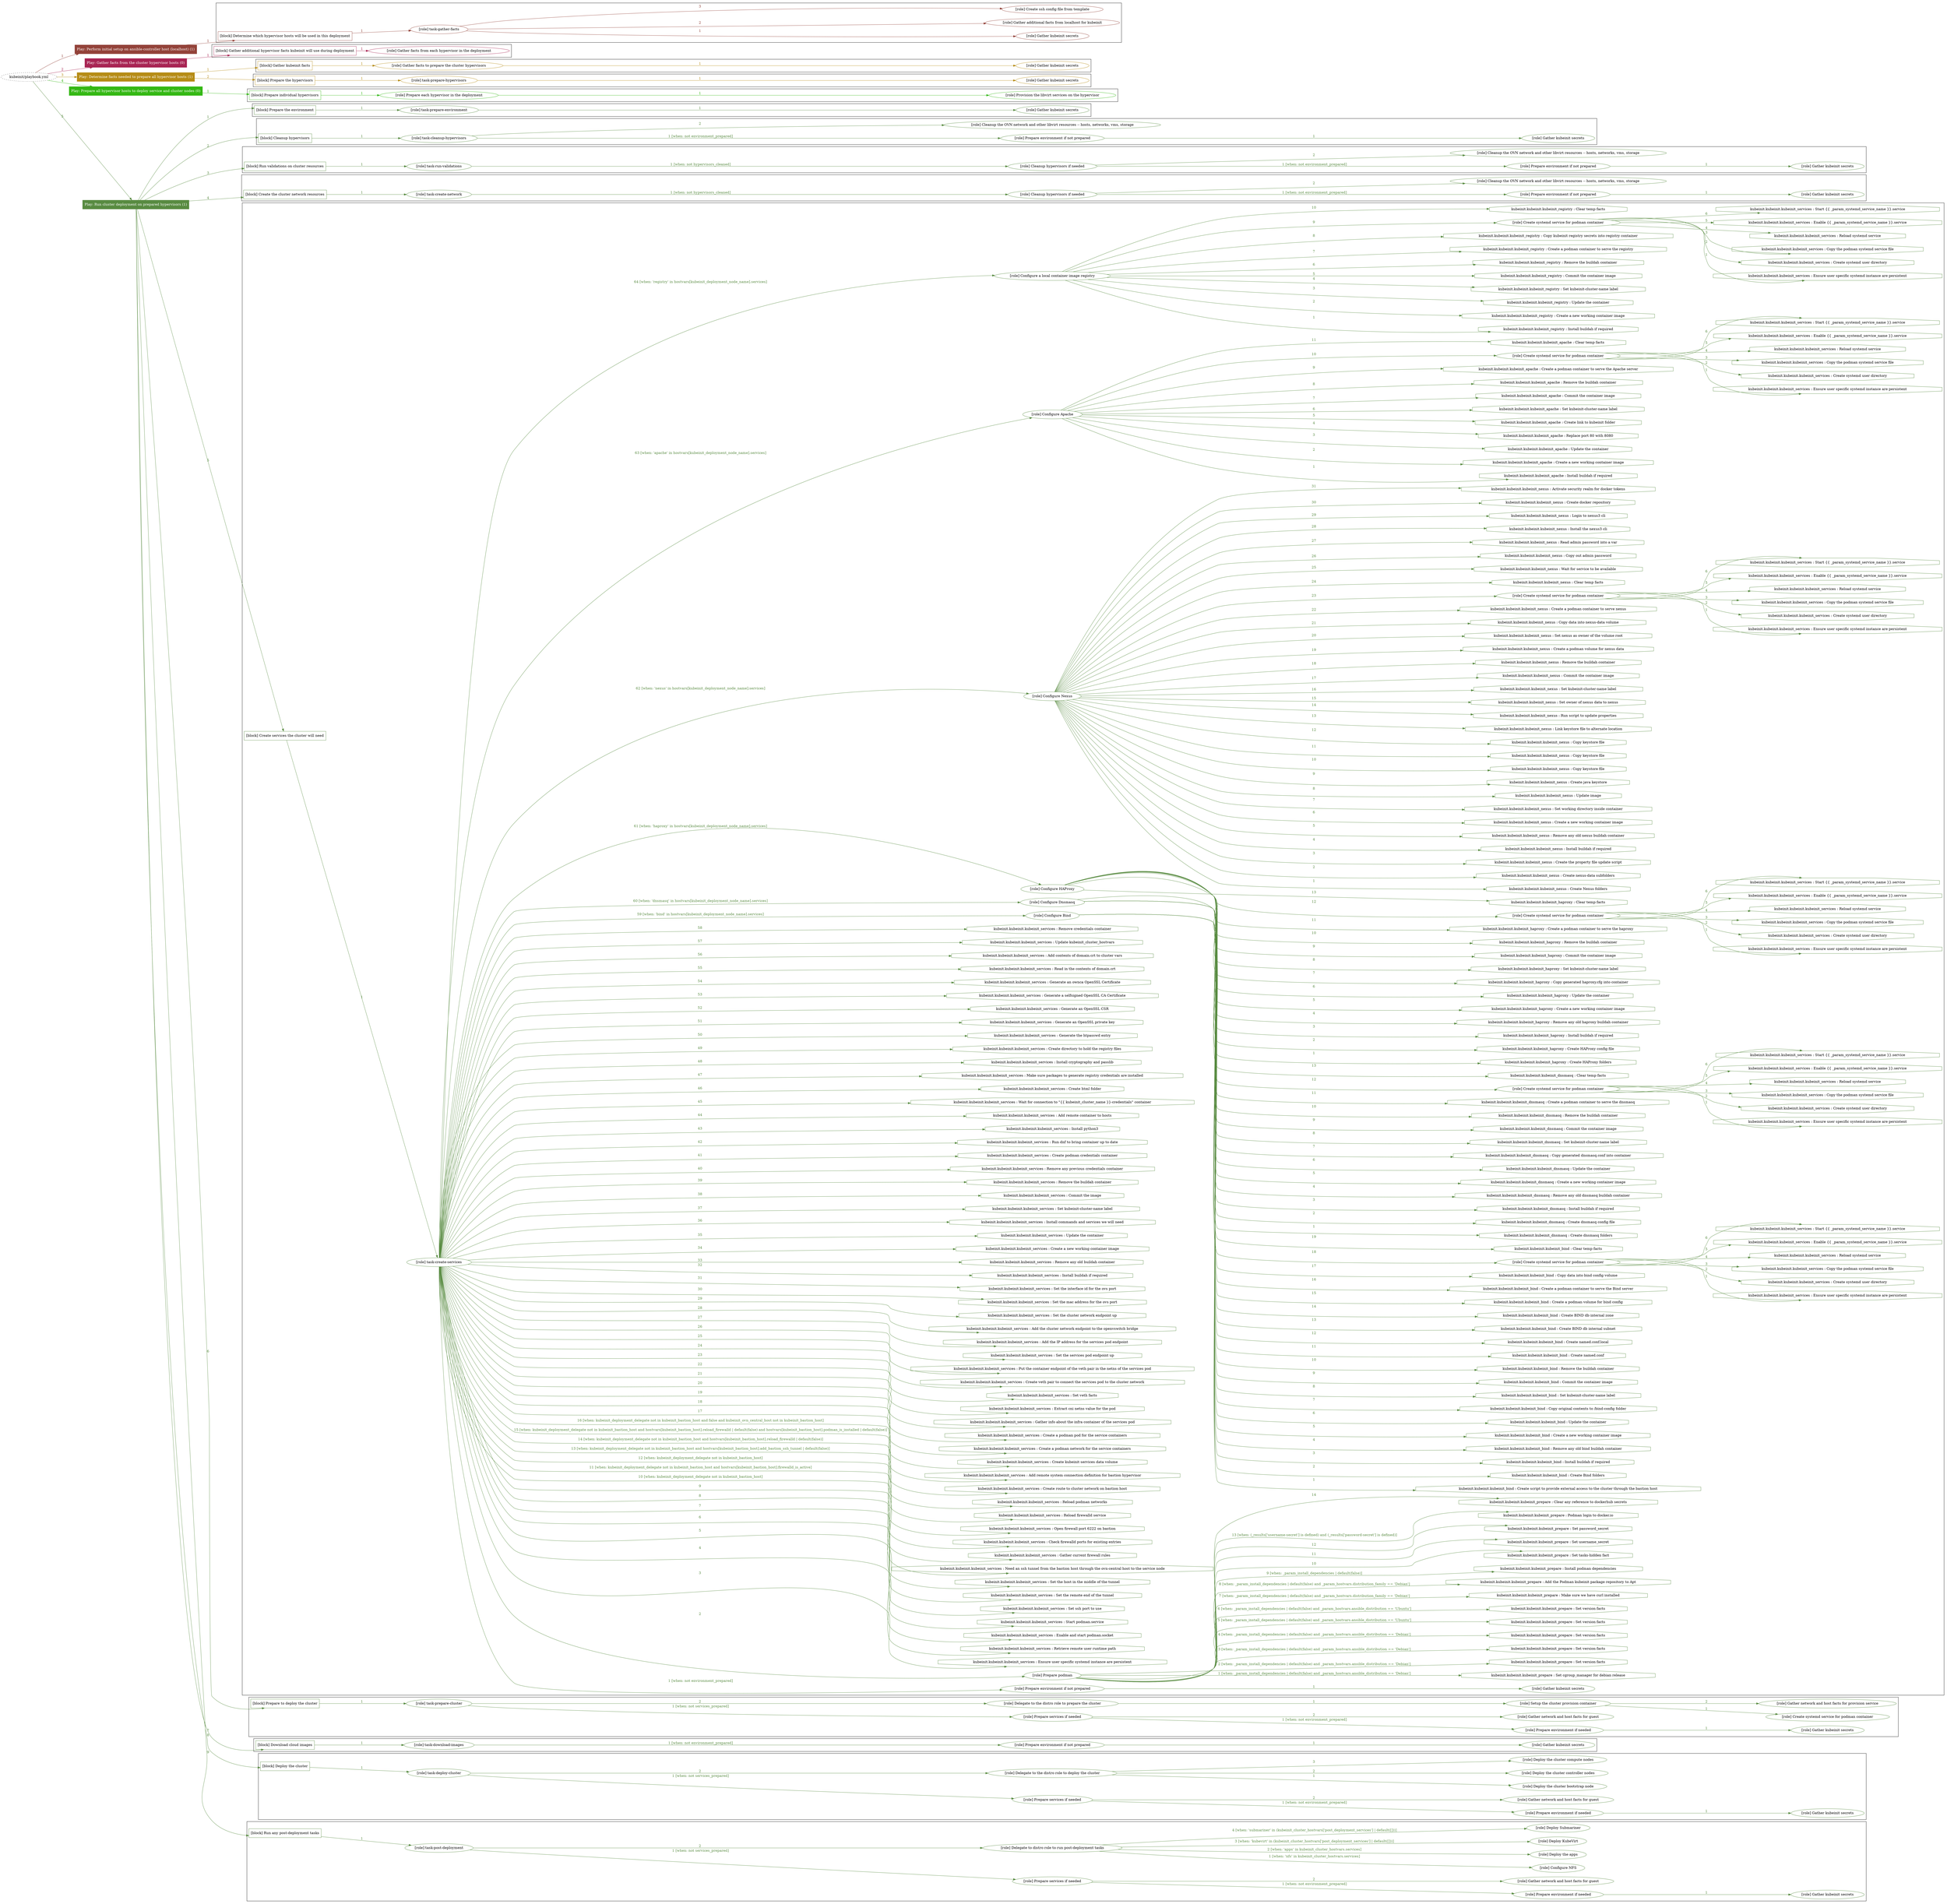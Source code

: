 digraph {
	graph [concentrate=true ordering=in rankdir=LR ratio=fill]
	edge [esep=5 sep=10]
	"kubeinit/playbook.yml" [URL="/home/runner/work/kubeinit/kubeinit/kubeinit/playbook.yml" id=playbook_fef8584f style=dotted]
	"kubeinit/playbook.yml" -> play_cb66cd2e [label="1 " color="#934239" fontcolor="#934239" id=edge_b145317a labeltooltip="1 " tooltip="1 "]
	subgraph "Play: Perform initial setup on ansible-controller host (localhost) (1)" {
		play_cb66cd2e [label="Play: Perform initial setup on ansible-controller host (localhost) (1)" URL="/home/runner/work/kubeinit/kubeinit/kubeinit/playbook.yml" color="#934239" fontcolor="#ffffff" id=play_cb66cd2e shape=box style=filled tooltip=localhost]
		play_cb66cd2e -> block_c7065118 [label=1 color="#934239" fontcolor="#934239" id=edge_61159296 labeltooltip=1 tooltip=1]
		subgraph cluster_block_c7065118 {
			block_c7065118 [label="[block] Determine which hypervisor hosts will be used in this deployment" URL="/home/runner/work/kubeinit/kubeinit/kubeinit/playbook.yml" color="#934239" id=block_c7065118 labeltooltip="Determine which hypervisor hosts will be used in this deployment" shape=box tooltip="Determine which hypervisor hosts will be used in this deployment"]
			block_c7065118 -> role_1f9877e7 [label="1 " color="#934239" fontcolor="#934239" id=edge_fc777aac labeltooltip="1 " tooltip="1 "]
			subgraph "task-gather-facts" {
				role_1f9877e7 [label="[role] task-gather-facts" URL="/home/runner/work/kubeinit/kubeinit/kubeinit/playbook.yml" color="#934239" id=role_1f9877e7 tooltip="task-gather-facts"]
				role_1f9877e7 -> role_39c54572 [label="1 " color="#934239" fontcolor="#934239" id=edge_d88b7232 labeltooltip="1 " tooltip="1 "]
				subgraph "Gather kubeinit secrets" {
					role_39c54572 [label="[role] Gather kubeinit secrets" URL="/home/runner/.ansible/collections/ansible_collections/kubeinit/kubeinit/roles/kubeinit_prepare/tasks/build_hypervisors_group.yml" color="#934239" id=role_39c54572 tooltip="Gather kubeinit secrets"]
				}
				role_1f9877e7 -> role_bcc2285e [label="2 " color="#934239" fontcolor="#934239" id=edge_69f0f958 labeltooltip="2 " tooltip="2 "]
				subgraph "Gather additional facts from localhost for kubeinit" {
					role_bcc2285e [label="[role] Gather additional facts from localhost for kubeinit" URL="/home/runner/.ansible/collections/ansible_collections/kubeinit/kubeinit/roles/kubeinit_prepare/tasks/build_hypervisors_group.yml" color="#934239" id=role_bcc2285e tooltip="Gather additional facts from localhost for kubeinit"]
				}
				role_1f9877e7 -> role_6ac52959 [label="3 " color="#934239" fontcolor="#934239" id=edge_de1b7f44 labeltooltip="3 " tooltip="3 "]
				subgraph "Create ssh config file from template" {
					role_6ac52959 [label="[role] Create ssh config file from template" URL="/home/runner/.ansible/collections/ansible_collections/kubeinit/kubeinit/roles/kubeinit_prepare/tasks/build_hypervisors_group.yml" color="#934239" id=role_6ac52959 tooltip="Create ssh config file from template"]
				}
			}
		}
	}
	"kubeinit/playbook.yml" -> play_bb7e4ee0 [label="2 " color="#a82453" fontcolor="#a82453" id=edge_05fef3c7 labeltooltip="2 " tooltip="2 "]
	subgraph "Play: Gather facts from the cluster hypervisor hosts (0)" {
		play_bb7e4ee0 [label="Play: Gather facts from the cluster hypervisor hosts (0)" URL="/home/runner/work/kubeinit/kubeinit/kubeinit/playbook.yml" color="#a82453" fontcolor="#ffffff" id=play_bb7e4ee0 shape=box style=filled tooltip="Play: Gather facts from the cluster hypervisor hosts (0)"]
		play_bb7e4ee0 -> block_9d3cfd2a [label=1 color="#a82453" fontcolor="#a82453" id=edge_518f5ff3 labeltooltip=1 tooltip=1]
		subgraph cluster_block_9d3cfd2a {
			block_9d3cfd2a [label="[block] Gather additional hypervisor facts kubeinit will use during deployment" URL="/home/runner/work/kubeinit/kubeinit/kubeinit/playbook.yml" color="#a82453" id=block_9d3cfd2a labeltooltip="Gather additional hypervisor facts kubeinit will use during deployment" shape=box tooltip="Gather additional hypervisor facts kubeinit will use during deployment"]
			block_9d3cfd2a -> role_855a21a8 [label="1 " color="#a82453" fontcolor="#a82453" id=edge_d99bf8ae labeltooltip="1 " tooltip="1 "]
			subgraph "Gather facts from each hypervisor in the deployment" {
				role_855a21a8 [label="[role] Gather facts from each hypervisor in the deployment" URL="/home/runner/work/kubeinit/kubeinit/kubeinit/playbook.yml" color="#a82453" id=role_855a21a8 tooltip="Gather facts from each hypervisor in the deployment"]
			}
		}
	}
	"kubeinit/playbook.yml" -> play_323ba1f3 [label="3 " color="#b68c16" fontcolor="#b68c16" id=edge_57fbc2b4 labeltooltip="3 " tooltip="3 "]
	subgraph "Play: Determine facts needed to prepare all hypervisor hosts (1)" {
		play_323ba1f3 [label="Play: Determine facts needed to prepare all hypervisor hosts (1)" URL="/home/runner/work/kubeinit/kubeinit/kubeinit/playbook.yml" color="#b68c16" fontcolor="#ffffff" id=play_323ba1f3 shape=box style=filled tooltip=localhost]
		play_323ba1f3 -> block_e48429ca [label=1 color="#b68c16" fontcolor="#b68c16" id=edge_f3498b43 labeltooltip=1 tooltip=1]
		subgraph cluster_block_e48429ca {
			block_e48429ca [label="[block] Gather kubeinit facts" URL="/home/runner/work/kubeinit/kubeinit/kubeinit/playbook.yml" color="#b68c16" id=block_e48429ca labeltooltip="Gather kubeinit facts" shape=box tooltip="Gather kubeinit facts"]
			block_e48429ca -> role_f06f4f08 [label="1 " color="#b68c16" fontcolor="#b68c16" id=edge_27900d39 labeltooltip="1 " tooltip="1 "]
			subgraph "Gather facts to prepare the cluster hypervisors" {
				role_f06f4f08 [label="[role] Gather facts to prepare the cluster hypervisors" URL="/home/runner/work/kubeinit/kubeinit/kubeinit/playbook.yml" color="#b68c16" id=role_f06f4f08 tooltip="Gather facts to prepare the cluster hypervisors"]
				role_f06f4f08 -> role_6276b2a2 [label="1 " color="#b68c16" fontcolor="#b68c16" id=edge_7d193cc1 labeltooltip="1 " tooltip="1 "]
				subgraph "Gather kubeinit secrets" {
					role_6276b2a2 [label="[role] Gather kubeinit secrets" URL="/home/runner/.ansible/collections/ansible_collections/kubeinit/kubeinit/roles/kubeinit_prepare/tasks/gather_kubeinit_facts.yml" color="#b68c16" id=role_6276b2a2 tooltip="Gather kubeinit secrets"]
				}
			}
		}
		play_323ba1f3 -> block_01aea137 [label=2 color="#b68c16" fontcolor="#b68c16" id=edge_db50b719 labeltooltip=2 tooltip=2]
		subgraph cluster_block_01aea137 {
			block_01aea137 [label="[block] Prepare the hypervisors" URL="/home/runner/work/kubeinit/kubeinit/kubeinit/playbook.yml" color="#b68c16" id=block_01aea137 labeltooltip="Prepare the hypervisors" shape=box tooltip="Prepare the hypervisors"]
			block_01aea137 -> role_f361ddb4 [label="1 " color="#b68c16" fontcolor="#b68c16" id=edge_b48e6279 labeltooltip="1 " tooltip="1 "]
			subgraph "task-prepare-hypervisors" {
				role_f361ddb4 [label="[role] task-prepare-hypervisors" URL="/home/runner/work/kubeinit/kubeinit/kubeinit/playbook.yml" color="#b68c16" id=role_f361ddb4 tooltip="task-prepare-hypervisors"]
				role_f361ddb4 -> role_c57ce520 [label="1 " color="#b68c16" fontcolor="#b68c16" id=edge_d5b1b122 labeltooltip="1 " tooltip="1 "]
				subgraph "Gather kubeinit secrets" {
					role_c57ce520 [label="[role] Gather kubeinit secrets" URL="/home/runner/.ansible/collections/ansible_collections/kubeinit/kubeinit/roles/kubeinit_prepare/tasks/gather_kubeinit_facts.yml" color="#b68c16" id=role_c57ce520 tooltip="Gather kubeinit secrets"]
				}
			}
		}
	}
	"kubeinit/playbook.yml" -> play_3c75084e [label="4 " color="#34b814" fontcolor="#34b814" id=edge_2e91f91e labeltooltip="4 " tooltip="4 "]
	subgraph "Play: Prepare all hypervisor hosts to deploy service and cluster nodes (0)" {
		play_3c75084e [label="Play: Prepare all hypervisor hosts to deploy service and cluster nodes (0)" URL="/home/runner/work/kubeinit/kubeinit/kubeinit/playbook.yml" color="#34b814" fontcolor="#ffffff" id=play_3c75084e shape=box style=filled tooltip="Play: Prepare all hypervisor hosts to deploy service and cluster nodes (0)"]
		play_3c75084e -> block_a8dd1dba [label=1 color="#34b814" fontcolor="#34b814" id=edge_91b4e144 labeltooltip=1 tooltip=1]
		subgraph cluster_block_a8dd1dba {
			block_a8dd1dba [label="[block] Prepare individual hypervisors" URL="/home/runner/work/kubeinit/kubeinit/kubeinit/playbook.yml" color="#34b814" id=block_a8dd1dba labeltooltip="Prepare individual hypervisors" shape=box tooltip="Prepare individual hypervisors"]
			block_a8dd1dba -> role_55ed1309 [label="1 " color="#34b814" fontcolor="#34b814" id=edge_ee275e51 labeltooltip="1 " tooltip="1 "]
			subgraph "Prepare each hypervisor in the deployment" {
				role_55ed1309 [label="[role] Prepare each hypervisor in the deployment" URL="/home/runner/work/kubeinit/kubeinit/kubeinit/playbook.yml" color="#34b814" id=role_55ed1309 tooltip="Prepare each hypervisor in the deployment"]
				role_55ed1309 -> role_6d68ce6f [label="1 " color="#34b814" fontcolor="#34b814" id=edge_a5810489 labeltooltip="1 " tooltip="1 "]
				subgraph "Provision the libvirt services on the hypervisor" {
					role_6d68ce6f [label="[role] Provision the libvirt services on the hypervisor" URL="/home/runner/.ansible/collections/ansible_collections/kubeinit/kubeinit/roles/kubeinit_prepare/tasks/prepare_hypervisor.yml" color="#34b814" id=role_6d68ce6f tooltip="Provision the libvirt services on the hypervisor"]
				}
			}
		}
	}
	"kubeinit/playbook.yml" -> play_21fc3538 [label="5 " color="#588b41" fontcolor="#588b41" id=edge_7370ae4e labeltooltip="5 " tooltip="5 "]
	subgraph "Play: Run cluster deployment on prepared hypervisors (1)" {
		play_21fc3538 [label="Play: Run cluster deployment on prepared hypervisors (1)" URL="/home/runner/work/kubeinit/kubeinit/kubeinit/playbook.yml" color="#588b41" fontcolor="#ffffff" id=play_21fc3538 shape=box style=filled tooltip=localhost]
		play_21fc3538 -> block_3688f5e1 [label=1 color="#588b41" fontcolor="#588b41" id=edge_deb103e0 labeltooltip=1 tooltip=1]
		subgraph cluster_block_3688f5e1 {
			block_3688f5e1 [label="[block] Prepare the environment" URL="/home/runner/work/kubeinit/kubeinit/kubeinit/playbook.yml" color="#588b41" id=block_3688f5e1 labeltooltip="Prepare the environment" shape=box tooltip="Prepare the environment"]
			block_3688f5e1 -> role_3abd5276 [label="1 " color="#588b41" fontcolor="#588b41" id=edge_9d70f6fc labeltooltip="1 " tooltip="1 "]
			subgraph "task-prepare-environment" {
				role_3abd5276 [label="[role] task-prepare-environment" URL="/home/runner/work/kubeinit/kubeinit/kubeinit/playbook.yml" color="#588b41" id=role_3abd5276 tooltip="task-prepare-environment"]
				role_3abd5276 -> role_58c868e0 [label="1 " color="#588b41" fontcolor="#588b41" id=edge_39b0bfb3 labeltooltip="1 " tooltip="1 "]
				subgraph "Gather kubeinit secrets" {
					role_58c868e0 [label="[role] Gather kubeinit secrets" URL="/home/runner/.ansible/collections/ansible_collections/kubeinit/kubeinit/roles/kubeinit_prepare/tasks/gather_kubeinit_facts.yml" color="#588b41" id=role_58c868e0 tooltip="Gather kubeinit secrets"]
				}
			}
		}
		play_21fc3538 -> block_e8f84319 [label=2 color="#588b41" fontcolor="#588b41" id=edge_658f56fb labeltooltip=2 tooltip=2]
		subgraph cluster_block_e8f84319 {
			block_e8f84319 [label="[block] Cleanup hypervisors" URL="/home/runner/work/kubeinit/kubeinit/kubeinit/playbook.yml" color="#588b41" id=block_e8f84319 labeltooltip="Cleanup hypervisors" shape=box tooltip="Cleanup hypervisors"]
			block_e8f84319 -> role_a36d1e62 [label="1 " color="#588b41" fontcolor="#588b41" id=edge_ee69dbad labeltooltip="1 " tooltip="1 "]
			subgraph "task-cleanup-hypervisors" {
				role_a36d1e62 [label="[role] task-cleanup-hypervisors" URL="/home/runner/work/kubeinit/kubeinit/kubeinit/playbook.yml" color="#588b41" id=role_a36d1e62 tooltip="task-cleanup-hypervisors"]
				role_a36d1e62 -> role_c5e4b7e9 [label="1 [when: not environment_prepared]" color="#588b41" fontcolor="#588b41" id=edge_9d8b0701 labeltooltip="1 [when: not environment_prepared]" tooltip="1 [when: not environment_prepared]"]
				subgraph "Prepare environment if not prepared" {
					role_c5e4b7e9 [label="[role] Prepare environment if not prepared" URL="/home/runner/.ansible/collections/ansible_collections/kubeinit/kubeinit/roles/kubeinit_prepare/tasks/cleanup_hypervisors.yml" color="#588b41" id=role_c5e4b7e9 tooltip="Prepare environment if not prepared"]
					role_c5e4b7e9 -> role_b583f81c [label="1 " color="#588b41" fontcolor="#588b41" id=edge_cb7ccf0c labeltooltip="1 " tooltip="1 "]
					subgraph "Gather kubeinit secrets" {
						role_b583f81c [label="[role] Gather kubeinit secrets" URL="/home/runner/.ansible/collections/ansible_collections/kubeinit/kubeinit/roles/kubeinit_prepare/tasks/gather_kubeinit_facts.yml" color="#588b41" id=role_b583f81c tooltip="Gather kubeinit secrets"]
					}
				}
				role_a36d1e62 -> role_4818359e [label="2 " color="#588b41" fontcolor="#588b41" id=edge_3ee537e7 labeltooltip="2 " tooltip="2 "]
				subgraph "Cleanup the OVN network and other libvirt resources -- hosts, networks, vms, storage" {
					role_4818359e [label="[role] Cleanup the OVN network and other libvirt resources -- hosts, networks, vms, storage" URL="/home/runner/.ansible/collections/ansible_collections/kubeinit/kubeinit/roles/kubeinit_prepare/tasks/cleanup_hypervisors.yml" color="#588b41" id=role_4818359e tooltip="Cleanup the OVN network and other libvirt resources -- hosts, networks, vms, storage"]
				}
			}
		}
		play_21fc3538 -> block_ac6ed995 [label=3 color="#588b41" fontcolor="#588b41" id=edge_bbbe9b3b labeltooltip=3 tooltip=3]
		subgraph cluster_block_ac6ed995 {
			block_ac6ed995 [label="[block] Run validations on cluster resources" URL="/home/runner/work/kubeinit/kubeinit/kubeinit/playbook.yml" color="#588b41" id=block_ac6ed995 labeltooltip="Run validations on cluster resources" shape=box tooltip="Run validations on cluster resources"]
			block_ac6ed995 -> role_6c4ed2b4 [label="1 " color="#588b41" fontcolor="#588b41" id=edge_51ba1efa labeltooltip="1 " tooltip="1 "]
			subgraph "task-run-validations" {
				role_6c4ed2b4 [label="[role] task-run-validations" URL="/home/runner/work/kubeinit/kubeinit/kubeinit/playbook.yml" color="#588b41" id=role_6c4ed2b4 tooltip="task-run-validations"]
				role_6c4ed2b4 -> role_3fb3af6e [label="1 [when: not hypervisors_cleaned]" color="#588b41" fontcolor="#588b41" id=edge_bd7de61a labeltooltip="1 [when: not hypervisors_cleaned]" tooltip="1 [when: not hypervisors_cleaned]"]
				subgraph "Cleanup hypervisors if needed" {
					role_3fb3af6e [label="[role] Cleanup hypervisors if needed" URL="/home/runner/.ansible/collections/ansible_collections/kubeinit/kubeinit/roles/kubeinit_validations/tasks/main.yml" color="#588b41" id=role_3fb3af6e tooltip="Cleanup hypervisors if needed"]
					role_3fb3af6e -> role_aae32d0a [label="1 [when: not environment_prepared]" color="#588b41" fontcolor="#588b41" id=edge_8b479b0c labeltooltip="1 [when: not environment_prepared]" tooltip="1 [when: not environment_prepared]"]
					subgraph "Prepare environment if not prepared" {
						role_aae32d0a [label="[role] Prepare environment if not prepared" URL="/home/runner/.ansible/collections/ansible_collections/kubeinit/kubeinit/roles/kubeinit_prepare/tasks/cleanup_hypervisors.yml" color="#588b41" id=role_aae32d0a tooltip="Prepare environment if not prepared"]
						role_aae32d0a -> role_9d9e583b [label="1 " color="#588b41" fontcolor="#588b41" id=edge_e5705ad4 labeltooltip="1 " tooltip="1 "]
						subgraph "Gather kubeinit secrets" {
							role_9d9e583b [label="[role] Gather kubeinit secrets" URL="/home/runner/.ansible/collections/ansible_collections/kubeinit/kubeinit/roles/kubeinit_prepare/tasks/gather_kubeinit_facts.yml" color="#588b41" id=role_9d9e583b tooltip="Gather kubeinit secrets"]
						}
					}
					role_3fb3af6e -> role_42b39823 [label="2 " color="#588b41" fontcolor="#588b41" id=edge_93a7c2f2 labeltooltip="2 " tooltip="2 "]
					subgraph "Cleanup the OVN network and other libvirt resources -- hosts, networks, vms, storage" {
						role_42b39823 [label="[role] Cleanup the OVN network and other libvirt resources -- hosts, networks, vms, storage" URL="/home/runner/.ansible/collections/ansible_collections/kubeinit/kubeinit/roles/kubeinit_prepare/tasks/cleanup_hypervisors.yml" color="#588b41" id=role_42b39823 tooltip="Cleanup the OVN network and other libvirt resources -- hosts, networks, vms, storage"]
					}
				}
			}
		}
		play_21fc3538 -> block_da140114 [label=4 color="#588b41" fontcolor="#588b41" id=edge_5051d520 labeltooltip=4 tooltip=4]
		subgraph cluster_block_da140114 {
			block_da140114 [label="[block] Create the cluster network resources" URL="/home/runner/work/kubeinit/kubeinit/kubeinit/playbook.yml" color="#588b41" id=block_da140114 labeltooltip="Create the cluster network resources" shape=box tooltip="Create the cluster network resources"]
			block_da140114 -> role_0b97ba71 [label="1 " color="#588b41" fontcolor="#588b41" id=edge_50474245 labeltooltip="1 " tooltip="1 "]
			subgraph "task-create-network" {
				role_0b97ba71 [label="[role] task-create-network" URL="/home/runner/work/kubeinit/kubeinit/kubeinit/playbook.yml" color="#588b41" id=role_0b97ba71 tooltip="task-create-network"]
				role_0b97ba71 -> role_8d709e75 [label="1 [when: not hypervisors_cleaned]" color="#588b41" fontcolor="#588b41" id=edge_c6aa0393 labeltooltip="1 [when: not hypervisors_cleaned]" tooltip="1 [when: not hypervisors_cleaned]"]
				subgraph "Cleanup hypervisors if needed" {
					role_8d709e75 [label="[role] Cleanup hypervisors if needed" URL="/home/runner/.ansible/collections/ansible_collections/kubeinit/kubeinit/roles/kubeinit_libvirt/tasks/create_network.yml" color="#588b41" id=role_8d709e75 tooltip="Cleanup hypervisors if needed"]
					role_8d709e75 -> role_8942ddc1 [label="1 [when: not environment_prepared]" color="#588b41" fontcolor="#588b41" id=edge_4941cfa2 labeltooltip="1 [when: not environment_prepared]" tooltip="1 [when: not environment_prepared]"]
					subgraph "Prepare environment if not prepared" {
						role_8942ddc1 [label="[role] Prepare environment if not prepared" URL="/home/runner/.ansible/collections/ansible_collections/kubeinit/kubeinit/roles/kubeinit_prepare/tasks/cleanup_hypervisors.yml" color="#588b41" id=role_8942ddc1 tooltip="Prepare environment if not prepared"]
						role_8942ddc1 -> role_3465fcab [label="1 " color="#588b41" fontcolor="#588b41" id=edge_9c9df031 labeltooltip="1 " tooltip="1 "]
						subgraph "Gather kubeinit secrets" {
							role_3465fcab [label="[role] Gather kubeinit secrets" URL="/home/runner/.ansible/collections/ansible_collections/kubeinit/kubeinit/roles/kubeinit_prepare/tasks/gather_kubeinit_facts.yml" color="#588b41" id=role_3465fcab tooltip="Gather kubeinit secrets"]
						}
					}
					role_8d709e75 -> role_7589a083 [label="2 " color="#588b41" fontcolor="#588b41" id=edge_6c6d4f93 labeltooltip="2 " tooltip="2 "]
					subgraph "Cleanup the OVN network and other libvirt resources -- hosts, networks, vms, storage" {
						role_7589a083 [label="[role] Cleanup the OVN network and other libvirt resources -- hosts, networks, vms, storage" URL="/home/runner/.ansible/collections/ansible_collections/kubeinit/kubeinit/roles/kubeinit_prepare/tasks/cleanup_hypervisors.yml" color="#588b41" id=role_7589a083 tooltip="Cleanup the OVN network and other libvirt resources -- hosts, networks, vms, storage"]
					}
				}
			}
		}
		play_21fc3538 -> block_0be31ef4 [label=5 color="#588b41" fontcolor="#588b41" id=edge_babb8039 labeltooltip=5 tooltip=5]
		subgraph cluster_block_0be31ef4 {
			block_0be31ef4 [label="[block] Create services the cluster will need" URL="/home/runner/work/kubeinit/kubeinit/kubeinit/playbook.yml" color="#588b41" id=block_0be31ef4 labeltooltip="Create services the cluster will need" shape=box tooltip="Create services the cluster will need"]
			block_0be31ef4 -> role_bc416ab4 [label="1 " color="#588b41" fontcolor="#588b41" id=edge_6ec85526 labeltooltip="1 " tooltip="1 "]
			subgraph "task-create-services" {
				role_bc416ab4 [label="[role] task-create-services" URL="/home/runner/work/kubeinit/kubeinit/kubeinit/playbook.yml" color="#588b41" id=role_bc416ab4 tooltip="task-create-services"]
				role_bc416ab4 -> role_02b3dca9 [label="1 [when: not environment_prepared]" color="#588b41" fontcolor="#588b41" id=edge_93b71acd labeltooltip="1 [when: not environment_prepared]" tooltip="1 [when: not environment_prepared]"]
				subgraph "Prepare environment if not prepared" {
					role_02b3dca9 [label="[role] Prepare environment if not prepared" URL="/home/runner/.ansible/collections/ansible_collections/kubeinit/kubeinit/roles/kubeinit_services/tasks/main.yml" color="#588b41" id=role_02b3dca9 tooltip="Prepare environment if not prepared"]
					role_02b3dca9 -> role_118c048a [label="1 " color="#588b41" fontcolor="#588b41" id=edge_80b1f75b labeltooltip="1 " tooltip="1 "]
					subgraph "Gather kubeinit secrets" {
						role_118c048a [label="[role] Gather kubeinit secrets" URL="/home/runner/.ansible/collections/ansible_collections/kubeinit/kubeinit/roles/kubeinit_prepare/tasks/gather_kubeinit_facts.yml" color="#588b41" id=role_118c048a tooltip="Gather kubeinit secrets"]
					}
				}
				role_bc416ab4 -> role_fa6049cd [label="2 " color="#588b41" fontcolor="#588b41" id=edge_47f00bc5 labeltooltip="2 " tooltip="2 "]
				subgraph "Prepare podman" {
					role_fa6049cd [label="[role] Prepare podman" URL="/home/runner/.ansible/collections/ansible_collections/kubeinit/kubeinit/roles/kubeinit_services/tasks/00_create_service_pod.yml" color="#588b41" id=role_fa6049cd tooltip="Prepare podman"]
					task_6ce3d356 [label="kubeinit.kubeinit.kubeinit_prepare : Set cgroup_manager for debian release" URL="/home/runner/.ansible/collections/ansible_collections/kubeinit/kubeinit/roles/kubeinit_prepare/tasks/prepare_podman.yml" color="#588b41" id=task_6ce3d356 shape=octagon tooltip="kubeinit.kubeinit.kubeinit_prepare : Set cgroup_manager for debian release"]
					role_fa6049cd -> task_6ce3d356 [label="1 [when: _param_install_dependencies | default(false) and _param_hostvars.ansible_distribution == 'Debian']" color="#588b41" fontcolor="#588b41" id=edge_a3619bc6 labeltooltip="1 [when: _param_install_dependencies | default(false) and _param_hostvars.ansible_distribution == 'Debian']" tooltip="1 [when: _param_install_dependencies | default(false) and _param_hostvars.ansible_distribution == 'Debian']"]
					task_85669483 [label="kubeinit.kubeinit.kubeinit_prepare : Set version facts" URL="/home/runner/.ansible/collections/ansible_collections/kubeinit/kubeinit/roles/kubeinit_prepare/tasks/prepare_podman.yml" color="#588b41" id=task_85669483 shape=octagon tooltip="kubeinit.kubeinit.kubeinit_prepare : Set version facts"]
					role_fa6049cd -> task_85669483 [label="2 [when: _param_install_dependencies | default(false) and _param_hostvars.ansible_distribution == 'Debian']" color="#588b41" fontcolor="#588b41" id=edge_ee63e788 labeltooltip="2 [when: _param_install_dependencies | default(false) and _param_hostvars.ansible_distribution == 'Debian']" tooltip="2 [when: _param_install_dependencies | default(false) and _param_hostvars.ansible_distribution == 'Debian']"]
					task_f954cbf7 [label="kubeinit.kubeinit.kubeinit_prepare : Set version facts" URL="/home/runner/.ansible/collections/ansible_collections/kubeinit/kubeinit/roles/kubeinit_prepare/tasks/prepare_podman.yml" color="#588b41" id=task_f954cbf7 shape=octagon tooltip="kubeinit.kubeinit.kubeinit_prepare : Set version facts"]
					role_fa6049cd -> task_f954cbf7 [label="3 [when: _param_install_dependencies | default(false) and _param_hostvars.ansible_distribution == 'Debian']" color="#588b41" fontcolor="#588b41" id=edge_dd4b13d1 labeltooltip="3 [when: _param_install_dependencies | default(false) and _param_hostvars.ansible_distribution == 'Debian']" tooltip="3 [when: _param_install_dependencies | default(false) and _param_hostvars.ansible_distribution == 'Debian']"]
					task_63a8e85c [label="kubeinit.kubeinit.kubeinit_prepare : Set version facts" URL="/home/runner/.ansible/collections/ansible_collections/kubeinit/kubeinit/roles/kubeinit_prepare/tasks/prepare_podman.yml" color="#588b41" id=task_63a8e85c shape=octagon tooltip="kubeinit.kubeinit.kubeinit_prepare : Set version facts"]
					role_fa6049cd -> task_63a8e85c [label="4 [when: _param_install_dependencies | default(false) and _param_hostvars.ansible_distribution == 'Debian']" color="#588b41" fontcolor="#588b41" id=edge_cd06829d labeltooltip="4 [when: _param_install_dependencies | default(false) and _param_hostvars.ansible_distribution == 'Debian']" tooltip="4 [when: _param_install_dependencies | default(false) and _param_hostvars.ansible_distribution == 'Debian']"]
					task_54b161eb [label="kubeinit.kubeinit.kubeinit_prepare : Set version facts" URL="/home/runner/.ansible/collections/ansible_collections/kubeinit/kubeinit/roles/kubeinit_prepare/tasks/prepare_podman.yml" color="#588b41" id=task_54b161eb shape=octagon tooltip="kubeinit.kubeinit.kubeinit_prepare : Set version facts"]
					role_fa6049cd -> task_54b161eb [label="5 [when: _param_install_dependencies | default(false) and _param_hostvars.ansible_distribution == 'Ubuntu']" color="#588b41" fontcolor="#588b41" id=edge_4426cc09 labeltooltip="5 [when: _param_install_dependencies | default(false) and _param_hostvars.ansible_distribution == 'Ubuntu']" tooltip="5 [when: _param_install_dependencies | default(false) and _param_hostvars.ansible_distribution == 'Ubuntu']"]
					task_a172988a [label="kubeinit.kubeinit.kubeinit_prepare : Set version facts" URL="/home/runner/.ansible/collections/ansible_collections/kubeinit/kubeinit/roles/kubeinit_prepare/tasks/prepare_podman.yml" color="#588b41" id=task_a172988a shape=octagon tooltip="kubeinit.kubeinit.kubeinit_prepare : Set version facts"]
					role_fa6049cd -> task_a172988a [label="6 [when: _param_install_dependencies | default(false) and _param_hostvars.ansible_distribution == 'Ubuntu']" color="#588b41" fontcolor="#588b41" id=edge_8e520f38 labeltooltip="6 [when: _param_install_dependencies | default(false) and _param_hostvars.ansible_distribution == 'Ubuntu']" tooltip="6 [when: _param_install_dependencies | default(false) and _param_hostvars.ansible_distribution == 'Ubuntu']"]
					task_a92306f6 [label="kubeinit.kubeinit.kubeinit_prepare : Make sure we have curl installed" URL="/home/runner/.ansible/collections/ansible_collections/kubeinit/kubeinit/roles/kubeinit_prepare/tasks/prepare_podman.yml" color="#588b41" id=task_a92306f6 shape=octagon tooltip="kubeinit.kubeinit.kubeinit_prepare : Make sure we have curl installed"]
					role_fa6049cd -> task_a92306f6 [label="7 [when: _param_install_dependencies | default(false) and _param_hostvars.distribution_family == 'Debian']" color="#588b41" fontcolor="#588b41" id=edge_17fb5efd labeltooltip="7 [when: _param_install_dependencies | default(false) and _param_hostvars.distribution_family == 'Debian']" tooltip="7 [when: _param_install_dependencies | default(false) and _param_hostvars.distribution_family == 'Debian']"]
					task_72baa2e0 [label="kubeinit.kubeinit.kubeinit_prepare : Add the Podman kubeinit package repository to Apt" URL="/home/runner/.ansible/collections/ansible_collections/kubeinit/kubeinit/roles/kubeinit_prepare/tasks/prepare_podman.yml" color="#588b41" id=task_72baa2e0 shape=octagon tooltip="kubeinit.kubeinit.kubeinit_prepare : Add the Podman kubeinit package repository to Apt"]
					role_fa6049cd -> task_72baa2e0 [label="8 [when: _param_install_dependencies | default(false) and _param_hostvars.distribution_family == 'Debian']" color="#588b41" fontcolor="#588b41" id=edge_d8ae8c32 labeltooltip="8 [when: _param_install_dependencies | default(false) and _param_hostvars.distribution_family == 'Debian']" tooltip="8 [when: _param_install_dependencies | default(false) and _param_hostvars.distribution_family == 'Debian']"]
					task_c1ba244d [label="kubeinit.kubeinit.kubeinit_prepare : Install podman dependencies" URL="/home/runner/.ansible/collections/ansible_collections/kubeinit/kubeinit/roles/kubeinit_prepare/tasks/prepare_podman.yml" color="#588b41" id=task_c1ba244d shape=octagon tooltip="kubeinit.kubeinit.kubeinit_prepare : Install podman dependencies"]
					role_fa6049cd -> task_c1ba244d [label="9 [when: _param_install_dependencies | default(false)]" color="#588b41" fontcolor="#588b41" id=edge_5b1d6fcd labeltooltip="9 [when: _param_install_dependencies | default(false)]" tooltip="9 [when: _param_install_dependencies | default(false)]"]
					task_c7a95e56 [label="kubeinit.kubeinit.kubeinit_prepare : Set tasks-hidden fact" URL="/home/runner/.ansible/collections/ansible_collections/kubeinit/kubeinit/roles/kubeinit_prepare/tasks/prepare_podman.yml" color="#588b41" id=task_c7a95e56 shape=octagon tooltip="kubeinit.kubeinit.kubeinit_prepare : Set tasks-hidden fact"]
					role_fa6049cd -> task_c7a95e56 [label="10 " color="#588b41" fontcolor="#588b41" id=edge_bea8d55c labeltooltip="10 " tooltip="10 "]
					task_fec5c7b8 [label="kubeinit.kubeinit.kubeinit_prepare : Set username_secret" URL="/home/runner/.ansible/collections/ansible_collections/kubeinit/kubeinit/roles/kubeinit_prepare/tasks/prepare_podman.yml" color="#588b41" id=task_fec5c7b8 shape=octagon tooltip="kubeinit.kubeinit.kubeinit_prepare : Set username_secret"]
					role_fa6049cd -> task_fec5c7b8 [label="11 " color="#588b41" fontcolor="#588b41" id=edge_5dea94c9 labeltooltip="11 " tooltip="11 "]
					task_7ca8f4a6 [label="kubeinit.kubeinit.kubeinit_prepare : Set password_secret" URL="/home/runner/.ansible/collections/ansible_collections/kubeinit/kubeinit/roles/kubeinit_prepare/tasks/prepare_podman.yml" color="#588b41" id=task_7ca8f4a6 shape=octagon tooltip="kubeinit.kubeinit.kubeinit_prepare : Set password_secret"]
					role_fa6049cd -> task_7ca8f4a6 [label="12 " color="#588b41" fontcolor="#588b41" id=edge_b9a72807 labeltooltip="12 " tooltip="12 "]
					task_908f46cf [label="kubeinit.kubeinit.kubeinit_prepare : Podman login to docker.io" URL="/home/runner/.ansible/collections/ansible_collections/kubeinit/kubeinit/roles/kubeinit_prepare/tasks/prepare_podman.yml" color="#588b41" id=task_908f46cf shape=octagon tooltip="kubeinit.kubeinit.kubeinit_prepare : Podman login to docker.io"]
					role_fa6049cd -> task_908f46cf [label="13 [when: (_results['username-secret'] is defined) and (_results['password-secret'] is defined)]" color="#588b41" fontcolor="#588b41" id=edge_92aad25f labeltooltip="13 [when: (_results['username-secret'] is defined) and (_results['password-secret'] is defined)]" tooltip="13 [when: (_results['username-secret'] is defined) and (_results['password-secret'] is defined)]"]
					task_5b7a41c3 [label="kubeinit.kubeinit.kubeinit_prepare : Clear any reference to dockerhub secrets" URL="/home/runner/.ansible/collections/ansible_collections/kubeinit/kubeinit/roles/kubeinit_prepare/tasks/prepare_podman.yml" color="#588b41" id=task_5b7a41c3 shape=octagon tooltip="kubeinit.kubeinit.kubeinit_prepare : Clear any reference to dockerhub secrets"]
					role_fa6049cd -> task_5b7a41c3 [label="14 " color="#588b41" fontcolor="#588b41" id=edge_50a23316 labeltooltip="14 " tooltip="14 "]
				}
				task_9c339c7a [label="kubeinit.kubeinit.kubeinit_services : Ensure user specific systemd instance are persistent" URL="/home/runner/.ansible/collections/ansible_collections/kubeinit/kubeinit/roles/kubeinit_services/tasks/00_create_service_pod.yml" color="#588b41" id=task_9c339c7a shape=octagon tooltip="kubeinit.kubeinit.kubeinit_services : Ensure user specific systemd instance are persistent"]
				role_bc416ab4 -> task_9c339c7a [label="3 " color="#588b41" fontcolor="#588b41" id=edge_c4f059ea labeltooltip="3 " tooltip="3 "]
				task_d79e9fe1 [label="kubeinit.kubeinit.kubeinit_services : Retrieve remote user runtime path" URL="/home/runner/.ansible/collections/ansible_collections/kubeinit/kubeinit/roles/kubeinit_services/tasks/00_create_service_pod.yml" color="#588b41" id=task_d79e9fe1 shape=octagon tooltip="kubeinit.kubeinit.kubeinit_services : Retrieve remote user runtime path"]
				role_bc416ab4 -> task_d79e9fe1 [label="4 " color="#588b41" fontcolor="#588b41" id=edge_c7852e67 labeltooltip="4 " tooltip="4 "]
				task_98f48c75 [label="kubeinit.kubeinit.kubeinit_services : Enable and start podman.socket" URL="/home/runner/.ansible/collections/ansible_collections/kubeinit/kubeinit/roles/kubeinit_services/tasks/00_create_service_pod.yml" color="#588b41" id=task_98f48c75 shape=octagon tooltip="kubeinit.kubeinit.kubeinit_services : Enable and start podman.socket"]
				role_bc416ab4 -> task_98f48c75 [label="5 " color="#588b41" fontcolor="#588b41" id=edge_de1e934b labeltooltip="5 " tooltip="5 "]
				task_422b6871 [label="kubeinit.kubeinit.kubeinit_services : Start podman.service" URL="/home/runner/.ansible/collections/ansible_collections/kubeinit/kubeinit/roles/kubeinit_services/tasks/00_create_service_pod.yml" color="#588b41" id=task_422b6871 shape=octagon tooltip="kubeinit.kubeinit.kubeinit_services : Start podman.service"]
				role_bc416ab4 -> task_422b6871 [label="6 " color="#588b41" fontcolor="#588b41" id=edge_b6db7b8a labeltooltip="6 " tooltip="6 "]
				task_353b958d [label="kubeinit.kubeinit.kubeinit_services : Set ssh port to use" URL="/home/runner/.ansible/collections/ansible_collections/kubeinit/kubeinit/roles/kubeinit_services/tasks/00_create_service_pod.yml" color="#588b41" id=task_353b958d shape=octagon tooltip="kubeinit.kubeinit.kubeinit_services : Set ssh port to use"]
				role_bc416ab4 -> task_353b958d [label="7 " color="#588b41" fontcolor="#588b41" id=edge_a6290680 labeltooltip="7 " tooltip="7 "]
				task_49dd5f66 [label="kubeinit.kubeinit.kubeinit_services : Set the remote end of the tunnel" URL="/home/runner/.ansible/collections/ansible_collections/kubeinit/kubeinit/roles/kubeinit_services/tasks/00_create_service_pod.yml" color="#588b41" id=task_49dd5f66 shape=octagon tooltip="kubeinit.kubeinit.kubeinit_services : Set the remote end of the tunnel"]
				role_bc416ab4 -> task_49dd5f66 [label="8 " color="#588b41" fontcolor="#588b41" id=edge_6bf6b2e7 labeltooltip="8 " tooltip="8 "]
				task_bd8ceeba [label="kubeinit.kubeinit.kubeinit_services : Set the host in the middle of the tunnel" URL="/home/runner/.ansible/collections/ansible_collections/kubeinit/kubeinit/roles/kubeinit_services/tasks/00_create_service_pod.yml" color="#588b41" id=task_bd8ceeba shape=octagon tooltip="kubeinit.kubeinit.kubeinit_services : Set the host in the middle of the tunnel"]
				role_bc416ab4 -> task_bd8ceeba [label="9 " color="#588b41" fontcolor="#588b41" id=edge_da299086 labeltooltip="9 " tooltip="9 "]
				task_eaa72d08 [label="kubeinit.kubeinit.kubeinit_services : Need an ssh tunnel from the bastion host through the ovn-central host to the service node" URL="/home/runner/.ansible/collections/ansible_collections/kubeinit/kubeinit/roles/kubeinit_services/tasks/00_create_service_pod.yml" color="#588b41" id=task_eaa72d08 shape=octagon tooltip="kubeinit.kubeinit.kubeinit_services : Need an ssh tunnel from the bastion host through the ovn-central host to the service node"]
				role_bc416ab4 -> task_eaa72d08 [label="10 [when: kubeinit_deployment_delegate not in kubeinit_bastion_host]" color="#588b41" fontcolor="#588b41" id=edge_4525ee77 labeltooltip="10 [when: kubeinit_deployment_delegate not in kubeinit_bastion_host]" tooltip="10 [when: kubeinit_deployment_delegate not in kubeinit_bastion_host]"]
				task_5e0e3967 [label="kubeinit.kubeinit.kubeinit_services : Gather current firewall rules" URL="/home/runner/.ansible/collections/ansible_collections/kubeinit/kubeinit/roles/kubeinit_services/tasks/00_create_service_pod.yml" color="#588b41" id=task_5e0e3967 shape=octagon tooltip="kubeinit.kubeinit.kubeinit_services : Gather current firewall rules"]
				role_bc416ab4 -> task_5e0e3967 [label="11 [when: kubeinit_deployment_delegate not in kubeinit_bastion_host and hostvars[kubeinit_bastion_host].firewalld_is_active]" color="#588b41" fontcolor="#588b41" id=edge_35dbae49 labeltooltip="11 [when: kubeinit_deployment_delegate not in kubeinit_bastion_host and hostvars[kubeinit_bastion_host].firewalld_is_active]" tooltip="11 [when: kubeinit_deployment_delegate not in kubeinit_bastion_host and hostvars[kubeinit_bastion_host].firewalld_is_active]"]
				task_4a30c578 [label="kubeinit.kubeinit.kubeinit_services : Check firewalld ports for existing entries" URL="/home/runner/.ansible/collections/ansible_collections/kubeinit/kubeinit/roles/kubeinit_services/tasks/00_create_service_pod.yml" color="#588b41" id=task_4a30c578 shape=octagon tooltip="kubeinit.kubeinit.kubeinit_services : Check firewalld ports for existing entries"]
				role_bc416ab4 -> task_4a30c578 [label="12 [when: kubeinit_deployment_delegate not in kubeinit_bastion_host]" color="#588b41" fontcolor="#588b41" id=edge_fe4a5144 labeltooltip="12 [when: kubeinit_deployment_delegate not in kubeinit_bastion_host]" tooltip="12 [when: kubeinit_deployment_delegate not in kubeinit_bastion_host]"]
				task_a82a94b7 [label="kubeinit.kubeinit.kubeinit_services : Open firewall port 6222 on bastion" URL="/home/runner/.ansible/collections/ansible_collections/kubeinit/kubeinit/roles/kubeinit_services/tasks/00_create_service_pod.yml" color="#588b41" id=task_a82a94b7 shape=octagon tooltip="kubeinit.kubeinit.kubeinit_services : Open firewall port 6222 on bastion"]
				role_bc416ab4 -> task_a82a94b7 [label="13 [when: kubeinit_deployment_delegate not in kubeinit_bastion_host and hostvars[kubeinit_bastion_host].add_bastion_ssh_tunnel | default(false)]" color="#588b41" fontcolor="#588b41" id=edge_3f37ac47 labeltooltip="13 [when: kubeinit_deployment_delegate not in kubeinit_bastion_host and hostvars[kubeinit_bastion_host].add_bastion_ssh_tunnel | default(false)]" tooltip="13 [when: kubeinit_deployment_delegate not in kubeinit_bastion_host and hostvars[kubeinit_bastion_host].add_bastion_ssh_tunnel | default(false)]"]
				task_7994c6ed [label="kubeinit.kubeinit.kubeinit_services : Reload firewalld service" URL="/home/runner/.ansible/collections/ansible_collections/kubeinit/kubeinit/roles/kubeinit_services/tasks/00_create_service_pod.yml" color="#588b41" id=task_7994c6ed shape=octagon tooltip="kubeinit.kubeinit.kubeinit_services : Reload firewalld service"]
				role_bc416ab4 -> task_7994c6ed [label="14 [when: kubeinit_deployment_delegate not in kubeinit_bastion_host and hostvars[kubeinit_bastion_host].reload_firewalld | default(false)]" color="#588b41" fontcolor="#588b41" id=edge_d092ab52 labeltooltip="14 [when: kubeinit_deployment_delegate not in kubeinit_bastion_host and hostvars[kubeinit_bastion_host].reload_firewalld | default(false)]" tooltip="14 [when: kubeinit_deployment_delegate not in kubeinit_bastion_host and hostvars[kubeinit_bastion_host].reload_firewalld | default(false)]"]
				task_8a758a5e [label="kubeinit.kubeinit.kubeinit_services : Reload podman networks" URL="/home/runner/.ansible/collections/ansible_collections/kubeinit/kubeinit/roles/kubeinit_services/tasks/00_create_service_pod.yml" color="#588b41" id=task_8a758a5e shape=octagon tooltip="kubeinit.kubeinit.kubeinit_services : Reload podman networks"]
				role_bc416ab4 -> task_8a758a5e [label="15 [when: kubeinit_deployment_delegate not in kubeinit_bastion_host and hostvars[kubeinit_bastion_host].reload_firewalld | default(false) and hostvars[kubeinit_bastion_host].podman_is_installed | default(false)]" color="#588b41" fontcolor="#588b41" id=edge_d06424d4 labeltooltip="15 [when: kubeinit_deployment_delegate not in kubeinit_bastion_host and hostvars[kubeinit_bastion_host].reload_firewalld | default(false) and hostvars[kubeinit_bastion_host].podman_is_installed | default(false)]" tooltip="15 [when: kubeinit_deployment_delegate not in kubeinit_bastion_host and hostvars[kubeinit_bastion_host].reload_firewalld | default(false) and hostvars[kubeinit_bastion_host].podman_is_installed | default(false)]"]
				task_f11362a3 [label="kubeinit.kubeinit.kubeinit_services : Create route to cluster network on bastion host" URL="/home/runner/.ansible/collections/ansible_collections/kubeinit/kubeinit/roles/kubeinit_services/tasks/00_create_service_pod.yml" color="#588b41" id=task_f11362a3 shape=octagon tooltip="kubeinit.kubeinit.kubeinit_services : Create route to cluster network on bastion host"]
				role_bc416ab4 -> task_f11362a3 [label="16 [when: kubeinit_deployment_delegate not in kubeinit_bastion_host and false and kubeinit_ovn_central_host not in kubeinit_bastion_host]" color="#588b41" fontcolor="#588b41" id=edge_8c922042 labeltooltip="16 [when: kubeinit_deployment_delegate not in kubeinit_bastion_host and false and kubeinit_ovn_central_host not in kubeinit_bastion_host]" tooltip="16 [when: kubeinit_deployment_delegate not in kubeinit_bastion_host and false and kubeinit_ovn_central_host not in kubeinit_bastion_host]"]
				task_a34710d2 [label="kubeinit.kubeinit.kubeinit_services : Add remote system connection definition for bastion hypervisor" URL="/home/runner/.ansible/collections/ansible_collections/kubeinit/kubeinit/roles/kubeinit_services/tasks/00_create_service_pod.yml" color="#588b41" id=task_a34710d2 shape=octagon tooltip="kubeinit.kubeinit.kubeinit_services : Add remote system connection definition for bastion hypervisor"]
				role_bc416ab4 -> task_a34710d2 [label="17 " color="#588b41" fontcolor="#588b41" id=edge_01ecd6ff labeltooltip="17 " tooltip="17 "]
				task_409100ea [label="kubeinit.kubeinit.kubeinit_services : Create kubeinit services data volume" URL="/home/runner/.ansible/collections/ansible_collections/kubeinit/kubeinit/roles/kubeinit_services/tasks/00_create_service_pod.yml" color="#588b41" id=task_409100ea shape=octagon tooltip="kubeinit.kubeinit.kubeinit_services : Create kubeinit services data volume"]
				role_bc416ab4 -> task_409100ea [label="18 " color="#588b41" fontcolor="#588b41" id=edge_75f7c724 labeltooltip="18 " tooltip="18 "]
				task_3e209a8c [label="kubeinit.kubeinit.kubeinit_services : Create a podman network for the service containers" URL="/home/runner/.ansible/collections/ansible_collections/kubeinit/kubeinit/roles/kubeinit_services/tasks/00_create_service_pod.yml" color="#588b41" id=task_3e209a8c shape=octagon tooltip="kubeinit.kubeinit.kubeinit_services : Create a podman network for the service containers"]
				role_bc416ab4 -> task_3e209a8c [label="19 " color="#588b41" fontcolor="#588b41" id=edge_3990c16b labeltooltip="19 " tooltip="19 "]
				task_4de16c55 [label="kubeinit.kubeinit.kubeinit_services : Create a podman pod for the service containers" URL="/home/runner/.ansible/collections/ansible_collections/kubeinit/kubeinit/roles/kubeinit_services/tasks/00_create_service_pod.yml" color="#588b41" id=task_4de16c55 shape=octagon tooltip="kubeinit.kubeinit.kubeinit_services : Create a podman pod for the service containers"]
				role_bc416ab4 -> task_4de16c55 [label="20 " color="#588b41" fontcolor="#588b41" id=edge_f2a91cf1 labeltooltip="20 " tooltip="20 "]
				task_cef651bf [label="kubeinit.kubeinit.kubeinit_services : Gather info about the infra container of the services pod" URL="/home/runner/.ansible/collections/ansible_collections/kubeinit/kubeinit/roles/kubeinit_services/tasks/00_create_service_pod.yml" color="#588b41" id=task_cef651bf shape=octagon tooltip="kubeinit.kubeinit.kubeinit_services : Gather info about the infra container of the services pod"]
				role_bc416ab4 -> task_cef651bf [label="21 " color="#588b41" fontcolor="#588b41" id=edge_9a9be729 labeltooltip="21 " tooltip="21 "]
				task_5baaa8a3 [label="kubeinit.kubeinit.kubeinit_services : Extract cni netns value for the pod" URL="/home/runner/.ansible/collections/ansible_collections/kubeinit/kubeinit/roles/kubeinit_services/tasks/00_create_service_pod.yml" color="#588b41" id=task_5baaa8a3 shape=octagon tooltip="kubeinit.kubeinit.kubeinit_services : Extract cni netns value for the pod"]
				role_bc416ab4 -> task_5baaa8a3 [label="22 " color="#588b41" fontcolor="#588b41" id=edge_49f54e62 labeltooltip="22 " tooltip="22 "]
				task_492ce63a [label="kubeinit.kubeinit.kubeinit_services : Set veth facts" URL="/home/runner/.ansible/collections/ansible_collections/kubeinit/kubeinit/roles/kubeinit_services/tasks/00_create_service_pod.yml" color="#588b41" id=task_492ce63a shape=octagon tooltip="kubeinit.kubeinit.kubeinit_services : Set veth facts"]
				role_bc416ab4 -> task_492ce63a [label="23 " color="#588b41" fontcolor="#588b41" id=edge_6c29561d labeltooltip="23 " tooltip="23 "]
				task_90ed45d9 [label="kubeinit.kubeinit.kubeinit_services : Create veth pair to connect the services pod to the cluster network" URL="/home/runner/.ansible/collections/ansible_collections/kubeinit/kubeinit/roles/kubeinit_services/tasks/00_create_service_pod.yml" color="#588b41" id=task_90ed45d9 shape=octagon tooltip="kubeinit.kubeinit.kubeinit_services : Create veth pair to connect the services pod to the cluster network"]
				role_bc416ab4 -> task_90ed45d9 [label="24 " color="#588b41" fontcolor="#588b41" id=edge_2db268e3 labeltooltip="24 " tooltip="24 "]
				task_583306b7 [label="kubeinit.kubeinit.kubeinit_services : Put the container endpoint of the veth pair in the netns of the services pod" URL="/home/runner/.ansible/collections/ansible_collections/kubeinit/kubeinit/roles/kubeinit_services/tasks/00_create_service_pod.yml" color="#588b41" id=task_583306b7 shape=octagon tooltip="kubeinit.kubeinit.kubeinit_services : Put the container endpoint of the veth pair in the netns of the services pod"]
				role_bc416ab4 -> task_583306b7 [label="25 " color="#588b41" fontcolor="#588b41" id=edge_b7ec37b5 labeltooltip="25 " tooltip="25 "]
				task_5e31a223 [label="kubeinit.kubeinit.kubeinit_services : Set the services pod endpoint up" URL="/home/runner/.ansible/collections/ansible_collections/kubeinit/kubeinit/roles/kubeinit_services/tasks/00_create_service_pod.yml" color="#588b41" id=task_5e31a223 shape=octagon tooltip="kubeinit.kubeinit.kubeinit_services : Set the services pod endpoint up"]
				role_bc416ab4 -> task_5e31a223 [label="26 " color="#588b41" fontcolor="#588b41" id=edge_c4f7b6ba labeltooltip="26 " tooltip="26 "]
				task_2c00ec5b [label="kubeinit.kubeinit.kubeinit_services : Add the IP address for the services pod endpoint" URL="/home/runner/.ansible/collections/ansible_collections/kubeinit/kubeinit/roles/kubeinit_services/tasks/00_create_service_pod.yml" color="#588b41" id=task_2c00ec5b shape=octagon tooltip="kubeinit.kubeinit.kubeinit_services : Add the IP address for the services pod endpoint"]
				role_bc416ab4 -> task_2c00ec5b [label="27 " color="#588b41" fontcolor="#588b41" id=edge_235bed73 labeltooltip="27 " tooltip="27 "]
				task_818d633a [label="kubeinit.kubeinit.kubeinit_services : Add the cluster network endpoint to the openvswitch bridge" URL="/home/runner/.ansible/collections/ansible_collections/kubeinit/kubeinit/roles/kubeinit_services/tasks/00_create_service_pod.yml" color="#588b41" id=task_818d633a shape=octagon tooltip="kubeinit.kubeinit.kubeinit_services : Add the cluster network endpoint to the openvswitch bridge"]
				role_bc416ab4 -> task_818d633a [label="28 " color="#588b41" fontcolor="#588b41" id=edge_208ae61c labeltooltip="28 " tooltip="28 "]
				task_475c7f7c [label="kubeinit.kubeinit.kubeinit_services : Set the cluster network endpoint up" URL="/home/runner/.ansible/collections/ansible_collections/kubeinit/kubeinit/roles/kubeinit_services/tasks/00_create_service_pod.yml" color="#588b41" id=task_475c7f7c shape=octagon tooltip="kubeinit.kubeinit.kubeinit_services : Set the cluster network endpoint up"]
				role_bc416ab4 -> task_475c7f7c [label="29 " color="#588b41" fontcolor="#588b41" id=edge_d756bd85 labeltooltip="29 " tooltip="29 "]
				task_45494c0a [label="kubeinit.kubeinit.kubeinit_services : Set the mac address for the ovs port" URL="/home/runner/.ansible/collections/ansible_collections/kubeinit/kubeinit/roles/kubeinit_services/tasks/00_create_service_pod.yml" color="#588b41" id=task_45494c0a shape=octagon tooltip="kubeinit.kubeinit.kubeinit_services : Set the mac address for the ovs port"]
				role_bc416ab4 -> task_45494c0a [label="30 " color="#588b41" fontcolor="#588b41" id=edge_d47973e9 labeltooltip="30 " tooltip="30 "]
				task_3c8b54b9 [label="kubeinit.kubeinit.kubeinit_services : Set the interface id for the ovs port" URL="/home/runner/.ansible/collections/ansible_collections/kubeinit/kubeinit/roles/kubeinit_services/tasks/00_create_service_pod.yml" color="#588b41" id=task_3c8b54b9 shape=octagon tooltip="kubeinit.kubeinit.kubeinit_services : Set the interface id for the ovs port"]
				role_bc416ab4 -> task_3c8b54b9 [label="31 " color="#588b41" fontcolor="#588b41" id=edge_50348aa2 labeltooltip="31 " tooltip="31 "]
				task_6acb9020 [label="kubeinit.kubeinit.kubeinit_services : Install buildah if required" URL="/home/runner/.ansible/collections/ansible_collections/kubeinit/kubeinit/roles/kubeinit_services/tasks/prepare_credentials.yml" color="#588b41" id=task_6acb9020 shape=octagon tooltip="kubeinit.kubeinit.kubeinit_services : Install buildah if required"]
				role_bc416ab4 -> task_6acb9020 [label="32 " color="#588b41" fontcolor="#588b41" id=edge_2295fd0a labeltooltip="32 " tooltip="32 "]
				task_df876445 [label="kubeinit.kubeinit.kubeinit_services : Remove any old buildah container" URL="/home/runner/.ansible/collections/ansible_collections/kubeinit/kubeinit/roles/kubeinit_services/tasks/prepare_credentials.yml" color="#588b41" id=task_df876445 shape=octagon tooltip="kubeinit.kubeinit.kubeinit_services : Remove any old buildah container"]
				role_bc416ab4 -> task_df876445 [label="33 " color="#588b41" fontcolor="#588b41" id=edge_9eaf617e labeltooltip="33 " tooltip="33 "]
				task_1bf36bab [label="kubeinit.kubeinit.kubeinit_services : Create a new working container image" URL="/home/runner/.ansible/collections/ansible_collections/kubeinit/kubeinit/roles/kubeinit_services/tasks/prepare_credentials.yml" color="#588b41" id=task_1bf36bab shape=octagon tooltip="kubeinit.kubeinit.kubeinit_services : Create a new working container image"]
				role_bc416ab4 -> task_1bf36bab [label="34 " color="#588b41" fontcolor="#588b41" id=edge_f18568e2 labeltooltip="34 " tooltip="34 "]
				task_0451407a [label="kubeinit.kubeinit.kubeinit_services : Update the container" URL="/home/runner/.ansible/collections/ansible_collections/kubeinit/kubeinit/roles/kubeinit_services/tasks/prepare_credentials.yml" color="#588b41" id=task_0451407a shape=octagon tooltip="kubeinit.kubeinit.kubeinit_services : Update the container"]
				role_bc416ab4 -> task_0451407a [label="35 " color="#588b41" fontcolor="#588b41" id=edge_8ee1d057 labeltooltip="35 " tooltip="35 "]
				task_ff5a3ffe [label="kubeinit.kubeinit.kubeinit_services : Install commands and services we will need" URL="/home/runner/.ansible/collections/ansible_collections/kubeinit/kubeinit/roles/kubeinit_services/tasks/prepare_credentials.yml" color="#588b41" id=task_ff5a3ffe shape=octagon tooltip="kubeinit.kubeinit.kubeinit_services : Install commands and services we will need"]
				role_bc416ab4 -> task_ff5a3ffe [label="36 " color="#588b41" fontcolor="#588b41" id=edge_37cd4dfb labeltooltip="36 " tooltip="36 "]
				task_80ba9ac7 [label="kubeinit.kubeinit.kubeinit_services : Set kubeinit-cluster-name label" URL="/home/runner/.ansible/collections/ansible_collections/kubeinit/kubeinit/roles/kubeinit_services/tasks/prepare_credentials.yml" color="#588b41" id=task_80ba9ac7 shape=octagon tooltip="kubeinit.kubeinit.kubeinit_services : Set kubeinit-cluster-name label"]
				role_bc416ab4 -> task_80ba9ac7 [label="37 " color="#588b41" fontcolor="#588b41" id=edge_dbb90929 labeltooltip="37 " tooltip="37 "]
				task_ef449a78 [label="kubeinit.kubeinit.kubeinit_services : Commit the image" URL="/home/runner/.ansible/collections/ansible_collections/kubeinit/kubeinit/roles/kubeinit_services/tasks/prepare_credentials.yml" color="#588b41" id=task_ef449a78 shape=octagon tooltip="kubeinit.kubeinit.kubeinit_services : Commit the image"]
				role_bc416ab4 -> task_ef449a78 [label="38 " color="#588b41" fontcolor="#588b41" id=edge_62bf4c0e labeltooltip="38 " tooltip="38 "]
				task_4cf82c63 [label="kubeinit.kubeinit.kubeinit_services : Remove the buildah container" URL="/home/runner/.ansible/collections/ansible_collections/kubeinit/kubeinit/roles/kubeinit_services/tasks/prepare_credentials.yml" color="#588b41" id=task_4cf82c63 shape=octagon tooltip="kubeinit.kubeinit.kubeinit_services : Remove the buildah container"]
				role_bc416ab4 -> task_4cf82c63 [label="39 " color="#588b41" fontcolor="#588b41" id=edge_015007b2 labeltooltip="39 " tooltip="39 "]
				task_fe66178c [label="kubeinit.kubeinit.kubeinit_services : Remove any previous credentials container" URL="/home/runner/.ansible/collections/ansible_collections/kubeinit/kubeinit/roles/kubeinit_services/tasks/prepare_credentials.yml" color="#588b41" id=task_fe66178c shape=octagon tooltip="kubeinit.kubeinit.kubeinit_services : Remove any previous credentials container"]
				role_bc416ab4 -> task_fe66178c [label="40 " color="#588b41" fontcolor="#588b41" id=edge_e278e3f1 labeltooltip="40 " tooltip="40 "]
				task_7ebaad9b [label="kubeinit.kubeinit.kubeinit_services : Create podman credentials container" URL="/home/runner/.ansible/collections/ansible_collections/kubeinit/kubeinit/roles/kubeinit_services/tasks/prepare_credentials.yml" color="#588b41" id=task_7ebaad9b shape=octagon tooltip="kubeinit.kubeinit.kubeinit_services : Create podman credentials container"]
				role_bc416ab4 -> task_7ebaad9b [label="41 " color="#588b41" fontcolor="#588b41" id=edge_1a77b225 labeltooltip="41 " tooltip="41 "]
				task_36ac620b [label="kubeinit.kubeinit.kubeinit_services : Run dnf to bring container up to date" URL="/home/runner/.ansible/collections/ansible_collections/kubeinit/kubeinit/roles/kubeinit_services/tasks/prepare_credentials.yml" color="#588b41" id=task_36ac620b shape=octagon tooltip="kubeinit.kubeinit.kubeinit_services : Run dnf to bring container up to date"]
				role_bc416ab4 -> task_36ac620b [label="42 " color="#588b41" fontcolor="#588b41" id=edge_b151728d labeltooltip="42 " tooltip="42 "]
				task_302b91af [label="kubeinit.kubeinit.kubeinit_services : Install python3" URL="/home/runner/.ansible/collections/ansible_collections/kubeinit/kubeinit/roles/kubeinit_services/tasks/prepare_credentials.yml" color="#588b41" id=task_302b91af shape=octagon tooltip="kubeinit.kubeinit.kubeinit_services : Install python3"]
				role_bc416ab4 -> task_302b91af [label="43 " color="#588b41" fontcolor="#588b41" id=edge_1b9f6a27 labeltooltip="43 " tooltip="43 "]
				task_45febc5a [label="kubeinit.kubeinit.kubeinit_services : Add remote container to hosts" URL="/home/runner/.ansible/collections/ansible_collections/kubeinit/kubeinit/roles/kubeinit_services/tasks/prepare_credentials.yml" color="#588b41" id=task_45febc5a shape=octagon tooltip="kubeinit.kubeinit.kubeinit_services : Add remote container to hosts"]
				role_bc416ab4 -> task_45febc5a [label="44 " color="#588b41" fontcolor="#588b41" id=edge_0d86fa0d labeltooltip="44 " tooltip="44 "]
				task_b3d0f5ab [label="kubeinit.kubeinit.kubeinit_services : Wait for connection to &#34;{{ kubeinit_cluster_name }}-credentials&#34; container" URL="/home/runner/.ansible/collections/ansible_collections/kubeinit/kubeinit/roles/kubeinit_services/tasks/prepare_credentials.yml" color="#588b41" id=task_b3d0f5ab shape=octagon tooltip="kubeinit.kubeinit.kubeinit_services : Wait for connection to &#34;{{ kubeinit_cluster_name }}-credentials&#34; container"]
				role_bc416ab4 -> task_b3d0f5ab [label="45 " color="#588b41" fontcolor="#588b41" id=edge_d81d83d8 labeltooltip="45 " tooltip="45 "]
				task_5846c918 [label="kubeinit.kubeinit.kubeinit_services : Create html folder" URL="/home/runner/.ansible/collections/ansible_collections/kubeinit/kubeinit/roles/kubeinit_services/tasks/prepare_credentials.yml" color="#588b41" id=task_5846c918 shape=octagon tooltip="kubeinit.kubeinit.kubeinit_services : Create html folder"]
				role_bc416ab4 -> task_5846c918 [label="46 " color="#588b41" fontcolor="#588b41" id=edge_738cfcaa labeltooltip="46 " tooltip="46 "]
				task_601d0f0d [label="kubeinit.kubeinit.kubeinit_services : Make sure packages to generate registry credentials are installed" URL="/home/runner/.ansible/collections/ansible_collections/kubeinit/kubeinit/roles/kubeinit_services/tasks/prepare_credentials.yml" color="#588b41" id=task_601d0f0d shape=octagon tooltip="kubeinit.kubeinit.kubeinit_services : Make sure packages to generate registry credentials are installed"]
				role_bc416ab4 -> task_601d0f0d [label="47 " color="#588b41" fontcolor="#588b41" id=edge_79cac6ec labeltooltip="47 " tooltip="47 "]
				task_e9a833dd [label="kubeinit.kubeinit.kubeinit_services : Install cryptography and passlib" URL="/home/runner/.ansible/collections/ansible_collections/kubeinit/kubeinit/roles/kubeinit_services/tasks/prepare_credentials.yml" color="#588b41" id=task_e9a833dd shape=octagon tooltip="kubeinit.kubeinit.kubeinit_services : Install cryptography and passlib"]
				role_bc416ab4 -> task_e9a833dd [label="48 " color="#588b41" fontcolor="#588b41" id=edge_d8f5412d labeltooltip="48 " tooltip="48 "]
				task_cb9a811e [label="kubeinit.kubeinit.kubeinit_services : Create directory to hold the registry files" URL="/home/runner/.ansible/collections/ansible_collections/kubeinit/kubeinit/roles/kubeinit_services/tasks/prepare_credentials.yml" color="#588b41" id=task_cb9a811e shape=octagon tooltip="kubeinit.kubeinit.kubeinit_services : Create directory to hold the registry files"]
				role_bc416ab4 -> task_cb9a811e [label="49 " color="#588b41" fontcolor="#588b41" id=edge_1e4ba2f8 labeltooltip="49 " tooltip="49 "]
				task_2fad921a [label="kubeinit.kubeinit.kubeinit_services : Generate the htpasswd entry" URL="/home/runner/.ansible/collections/ansible_collections/kubeinit/kubeinit/roles/kubeinit_services/tasks/prepare_credentials.yml" color="#588b41" id=task_2fad921a shape=octagon tooltip="kubeinit.kubeinit.kubeinit_services : Generate the htpasswd entry"]
				role_bc416ab4 -> task_2fad921a [label="50 " color="#588b41" fontcolor="#588b41" id=edge_fad1dd08 labeltooltip="50 " tooltip="50 "]
				task_4fbdb047 [label="kubeinit.kubeinit.kubeinit_services : Generate an OpenSSL private key" URL="/home/runner/.ansible/collections/ansible_collections/kubeinit/kubeinit/roles/kubeinit_services/tasks/prepare_credentials.yml" color="#588b41" id=task_4fbdb047 shape=octagon tooltip="kubeinit.kubeinit.kubeinit_services : Generate an OpenSSL private key"]
				role_bc416ab4 -> task_4fbdb047 [label="51 " color="#588b41" fontcolor="#588b41" id=edge_6ab149e7 labeltooltip="51 " tooltip="51 "]
				task_d212282c [label="kubeinit.kubeinit.kubeinit_services : Generate an OpenSSL CSR" URL="/home/runner/.ansible/collections/ansible_collections/kubeinit/kubeinit/roles/kubeinit_services/tasks/prepare_credentials.yml" color="#588b41" id=task_d212282c shape=octagon tooltip="kubeinit.kubeinit.kubeinit_services : Generate an OpenSSL CSR"]
				role_bc416ab4 -> task_d212282c [label="52 " color="#588b41" fontcolor="#588b41" id=edge_621d3864 labeltooltip="52 " tooltip="52 "]
				task_4b031a5c [label="kubeinit.kubeinit.kubeinit_services : Generate a selfsigned OpenSSL CA Certificate" URL="/home/runner/.ansible/collections/ansible_collections/kubeinit/kubeinit/roles/kubeinit_services/tasks/prepare_credentials.yml" color="#588b41" id=task_4b031a5c shape=octagon tooltip="kubeinit.kubeinit.kubeinit_services : Generate a selfsigned OpenSSL CA Certificate"]
				role_bc416ab4 -> task_4b031a5c [label="53 " color="#588b41" fontcolor="#588b41" id=edge_ee8ec6b7 labeltooltip="53 " tooltip="53 "]
				task_b2645e86 [label="kubeinit.kubeinit.kubeinit_services : Generate an ownca OpenSSL Certificate" URL="/home/runner/.ansible/collections/ansible_collections/kubeinit/kubeinit/roles/kubeinit_services/tasks/prepare_credentials.yml" color="#588b41" id=task_b2645e86 shape=octagon tooltip="kubeinit.kubeinit.kubeinit_services : Generate an ownca OpenSSL Certificate"]
				role_bc416ab4 -> task_b2645e86 [label="54 " color="#588b41" fontcolor="#588b41" id=edge_3c7b69a2 labeltooltip="54 " tooltip="54 "]
				task_9017fbd6 [label="kubeinit.kubeinit.kubeinit_services : Read in the contents of domain.crt" URL="/home/runner/.ansible/collections/ansible_collections/kubeinit/kubeinit/roles/kubeinit_services/tasks/prepare_credentials.yml" color="#588b41" id=task_9017fbd6 shape=octagon tooltip="kubeinit.kubeinit.kubeinit_services : Read in the contents of domain.crt"]
				role_bc416ab4 -> task_9017fbd6 [label="55 " color="#588b41" fontcolor="#588b41" id=edge_41c9c51e labeltooltip="55 " tooltip="55 "]
				task_45d8fb35 [label="kubeinit.kubeinit.kubeinit_services : Add contents of domain.crt to cluster vars" URL="/home/runner/.ansible/collections/ansible_collections/kubeinit/kubeinit/roles/kubeinit_services/tasks/prepare_credentials.yml" color="#588b41" id=task_45d8fb35 shape=octagon tooltip="kubeinit.kubeinit.kubeinit_services : Add contents of domain.crt to cluster vars"]
				role_bc416ab4 -> task_45d8fb35 [label="56 " color="#588b41" fontcolor="#588b41" id=edge_1bb1bab7 labeltooltip="56 " tooltip="56 "]
				task_7d764338 [label="kubeinit.kubeinit.kubeinit_services : Update kubeinit_cluster_hostvars" URL="/home/runner/.ansible/collections/ansible_collections/kubeinit/kubeinit/roles/kubeinit_services/tasks/prepare_credentials.yml" color="#588b41" id=task_7d764338 shape=octagon tooltip="kubeinit.kubeinit.kubeinit_services : Update kubeinit_cluster_hostvars"]
				role_bc416ab4 -> task_7d764338 [label="57 " color="#588b41" fontcolor="#588b41" id=edge_00378640 labeltooltip="57 " tooltip="57 "]
				task_4a3fa1ca [label="kubeinit.kubeinit.kubeinit_services : Remove credentials container" URL="/home/runner/.ansible/collections/ansible_collections/kubeinit/kubeinit/roles/kubeinit_services/tasks/prepare_credentials.yml" color="#588b41" id=task_4a3fa1ca shape=octagon tooltip="kubeinit.kubeinit.kubeinit_services : Remove credentials container"]
				role_bc416ab4 -> task_4a3fa1ca [label="58 " color="#588b41" fontcolor="#588b41" id=edge_002aaf5f labeltooltip="58 " tooltip="58 "]
				role_bc416ab4 -> role_6663e5ce [label="59 [when: 'bind' in hostvars[kubeinit_deployment_node_name].services]" color="#588b41" fontcolor="#588b41" id=edge_fa955947 labeltooltip="59 [when: 'bind' in hostvars[kubeinit_deployment_node_name].services]" tooltip="59 [when: 'bind' in hostvars[kubeinit_deployment_node_name].services]"]
				subgraph "Configure Bind" {
					role_6663e5ce [label="[role] Configure Bind" URL="/home/runner/.ansible/collections/ansible_collections/kubeinit/kubeinit/roles/kubeinit_services/tasks/start_services_containers.yml" color="#588b41" id=role_6663e5ce tooltip="Configure Bind"]
					task_5e85b979 [label="kubeinit.kubeinit.kubeinit_bind : Create script to provide external access to the cluster through the bastion host" URL="/home/runner/.ansible/collections/ansible_collections/kubeinit/kubeinit/roles/kubeinit_bind/tasks/main.yml" color="#588b41" id=task_5e85b979 shape=octagon tooltip="kubeinit.kubeinit.kubeinit_bind : Create script to provide external access to the cluster through the bastion host"]
					role_6663e5ce -> task_5e85b979 [label="1 " color="#588b41" fontcolor="#588b41" id=edge_f089697e labeltooltip="1 " tooltip="1 "]
					task_314377e6 [label="kubeinit.kubeinit.kubeinit_bind : Create Bind folders" URL="/home/runner/.ansible/collections/ansible_collections/kubeinit/kubeinit/roles/kubeinit_bind/tasks/main.yml" color="#588b41" id=task_314377e6 shape=octagon tooltip="kubeinit.kubeinit.kubeinit_bind : Create Bind folders"]
					role_6663e5ce -> task_314377e6 [label="2 " color="#588b41" fontcolor="#588b41" id=edge_cc10f25f labeltooltip="2 " tooltip="2 "]
					task_430be0bc [label="kubeinit.kubeinit.kubeinit_bind : Install buildah if required" URL="/home/runner/.ansible/collections/ansible_collections/kubeinit/kubeinit/roles/kubeinit_bind/tasks/main.yml" color="#588b41" id=task_430be0bc shape=octagon tooltip="kubeinit.kubeinit.kubeinit_bind : Install buildah if required"]
					role_6663e5ce -> task_430be0bc [label="3 " color="#588b41" fontcolor="#588b41" id=edge_26843dc9 labeltooltip="3 " tooltip="3 "]
					task_0bfc939f [label="kubeinit.kubeinit.kubeinit_bind : Remove any old bind buildah container" URL="/home/runner/.ansible/collections/ansible_collections/kubeinit/kubeinit/roles/kubeinit_bind/tasks/main.yml" color="#588b41" id=task_0bfc939f shape=octagon tooltip="kubeinit.kubeinit.kubeinit_bind : Remove any old bind buildah container"]
					role_6663e5ce -> task_0bfc939f [label="4 " color="#588b41" fontcolor="#588b41" id=edge_99290a61 labeltooltip="4 " tooltip="4 "]
					task_cb5de03b [label="kubeinit.kubeinit.kubeinit_bind : Create a new working container image" URL="/home/runner/.ansible/collections/ansible_collections/kubeinit/kubeinit/roles/kubeinit_bind/tasks/main.yml" color="#588b41" id=task_cb5de03b shape=octagon tooltip="kubeinit.kubeinit.kubeinit_bind : Create a new working container image"]
					role_6663e5ce -> task_cb5de03b [label="5 " color="#588b41" fontcolor="#588b41" id=edge_99181c26 labeltooltip="5 " tooltip="5 "]
					task_1c4c5591 [label="kubeinit.kubeinit.kubeinit_bind : Update the container" URL="/home/runner/.ansible/collections/ansible_collections/kubeinit/kubeinit/roles/kubeinit_bind/tasks/main.yml" color="#588b41" id=task_1c4c5591 shape=octagon tooltip="kubeinit.kubeinit.kubeinit_bind : Update the container"]
					role_6663e5ce -> task_1c4c5591 [label="6 " color="#588b41" fontcolor="#588b41" id=edge_8ed920ba labeltooltip="6 " tooltip="6 "]
					task_e803377f [label="kubeinit.kubeinit.kubeinit_bind : Copy original contents to /bind-config folder" URL="/home/runner/.ansible/collections/ansible_collections/kubeinit/kubeinit/roles/kubeinit_bind/tasks/main.yml" color="#588b41" id=task_e803377f shape=octagon tooltip="kubeinit.kubeinit.kubeinit_bind : Copy original contents to /bind-config folder"]
					role_6663e5ce -> task_e803377f [label="7 " color="#588b41" fontcolor="#588b41" id=edge_cee42071 labeltooltip="7 " tooltip="7 "]
					task_1c377067 [label="kubeinit.kubeinit.kubeinit_bind : Set kubeinit-cluster-name label" URL="/home/runner/.ansible/collections/ansible_collections/kubeinit/kubeinit/roles/kubeinit_bind/tasks/main.yml" color="#588b41" id=task_1c377067 shape=octagon tooltip="kubeinit.kubeinit.kubeinit_bind : Set kubeinit-cluster-name label"]
					role_6663e5ce -> task_1c377067 [label="8 " color="#588b41" fontcolor="#588b41" id=edge_b4e3300e labeltooltip="8 " tooltip="8 "]
					task_5fd2cb61 [label="kubeinit.kubeinit.kubeinit_bind : Commit the container image" URL="/home/runner/.ansible/collections/ansible_collections/kubeinit/kubeinit/roles/kubeinit_bind/tasks/main.yml" color="#588b41" id=task_5fd2cb61 shape=octagon tooltip="kubeinit.kubeinit.kubeinit_bind : Commit the container image"]
					role_6663e5ce -> task_5fd2cb61 [label="9 " color="#588b41" fontcolor="#588b41" id=edge_f660a45f labeltooltip="9 " tooltip="9 "]
					task_97ebe36d [label="kubeinit.kubeinit.kubeinit_bind : Remove the buildah container" URL="/home/runner/.ansible/collections/ansible_collections/kubeinit/kubeinit/roles/kubeinit_bind/tasks/main.yml" color="#588b41" id=task_97ebe36d shape=octagon tooltip="kubeinit.kubeinit.kubeinit_bind : Remove the buildah container"]
					role_6663e5ce -> task_97ebe36d [label="10 " color="#588b41" fontcolor="#588b41" id=edge_9127322d labeltooltip="10 " tooltip="10 "]
					task_7f75db48 [label="kubeinit.kubeinit.kubeinit_bind : Create named.conf" URL="/home/runner/.ansible/collections/ansible_collections/kubeinit/kubeinit/roles/kubeinit_bind/tasks/main.yml" color="#588b41" id=task_7f75db48 shape=octagon tooltip="kubeinit.kubeinit.kubeinit_bind : Create named.conf"]
					role_6663e5ce -> task_7f75db48 [label="11 " color="#588b41" fontcolor="#588b41" id=edge_c8f3989a labeltooltip="11 " tooltip="11 "]
					task_380370ea [label="kubeinit.kubeinit.kubeinit_bind : Create named.conf.local" URL="/home/runner/.ansible/collections/ansible_collections/kubeinit/kubeinit/roles/kubeinit_bind/tasks/main.yml" color="#588b41" id=task_380370ea shape=octagon tooltip="kubeinit.kubeinit.kubeinit_bind : Create named.conf.local"]
					role_6663e5ce -> task_380370ea [label="12 " color="#588b41" fontcolor="#588b41" id=edge_62207722 labeltooltip="12 " tooltip="12 "]
					task_169ace59 [label="kubeinit.kubeinit.kubeinit_bind : Create BIND db internal subnet" URL="/home/runner/.ansible/collections/ansible_collections/kubeinit/kubeinit/roles/kubeinit_bind/tasks/main.yml" color="#588b41" id=task_169ace59 shape=octagon tooltip="kubeinit.kubeinit.kubeinit_bind : Create BIND db internal subnet"]
					role_6663e5ce -> task_169ace59 [label="13 " color="#588b41" fontcolor="#588b41" id=edge_913bad99 labeltooltip="13 " tooltip="13 "]
					task_ad3fe85b [label="kubeinit.kubeinit.kubeinit_bind : Create BIND db internal zone" URL="/home/runner/.ansible/collections/ansible_collections/kubeinit/kubeinit/roles/kubeinit_bind/tasks/main.yml" color="#588b41" id=task_ad3fe85b shape=octagon tooltip="kubeinit.kubeinit.kubeinit_bind : Create BIND db internal zone"]
					role_6663e5ce -> task_ad3fe85b [label="14 " color="#588b41" fontcolor="#588b41" id=edge_db6ebd68 labeltooltip="14 " tooltip="14 "]
					task_d833f7ae [label="kubeinit.kubeinit.kubeinit_bind : Create a podman volume for bind config" URL="/home/runner/.ansible/collections/ansible_collections/kubeinit/kubeinit/roles/kubeinit_bind/tasks/main.yml" color="#588b41" id=task_d833f7ae shape=octagon tooltip="kubeinit.kubeinit.kubeinit_bind : Create a podman volume for bind config"]
					role_6663e5ce -> task_d833f7ae [label="15 " color="#588b41" fontcolor="#588b41" id=edge_90874084 labeltooltip="15 " tooltip="15 "]
					task_e2d0297a [label="kubeinit.kubeinit.kubeinit_bind : Create a podman container to serve the Bind server" URL="/home/runner/.ansible/collections/ansible_collections/kubeinit/kubeinit/roles/kubeinit_bind/tasks/main.yml" color="#588b41" id=task_e2d0297a shape=octagon tooltip="kubeinit.kubeinit.kubeinit_bind : Create a podman container to serve the Bind server"]
					role_6663e5ce -> task_e2d0297a [label="16 " color="#588b41" fontcolor="#588b41" id=edge_825d9f43 labeltooltip="16 " tooltip="16 "]
					task_85d90fd3 [label="kubeinit.kubeinit.kubeinit_bind : Copy data into bind config volume" URL="/home/runner/.ansible/collections/ansible_collections/kubeinit/kubeinit/roles/kubeinit_bind/tasks/main.yml" color="#588b41" id=task_85d90fd3 shape=octagon tooltip="kubeinit.kubeinit.kubeinit_bind : Copy data into bind config volume"]
					role_6663e5ce -> task_85d90fd3 [label="17 " color="#588b41" fontcolor="#588b41" id=edge_a1259b57 labeltooltip="17 " tooltip="17 "]
					role_6663e5ce -> role_88eaa480 [label="18 " color="#588b41" fontcolor="#588b41" id=edge_f75e9ac3 labeltooltip="18 " tooltip="18 "]
					subgraph "Create systemd service for podman container" {
						role_88eaa480 [label="[role] Create systemd service for podman container" URL="/home/runner/.ansible/collections/ansible_collections/kubeinit/kubeinit/roles/kubeinit_bind/tasks/main.yml" color="#588b41" id=role_88eaa480 tooltip="Create systemd service for podman container"]
						task_64437987 [label="kubeinit.kubeinit.kubeinit_services : Ensure user specific systemd instance are persistent" URL="/home/runner/.ansible/collections/ansible_collections/kubeinit/kubeinit/roles/kubeinit_services/tasks/create_managed_service.yml" color="#588b41" id=task_64437987 shape=octagon tooltip="kubeinit.kubeinit.kubeinit_services : Ensure user specific systemd instance are persistent"]
						role_88eaa480 -> task_64437987 [label="1 " color="#588b41" fontcolor="#588b41" id=edge_da28024b labeltooltip="1 " tooltip="1 "]
						task_a6678257 [label="kubeinit.kubeinit.kubeinit_services : Create systemd user directory" URL="/home/runner/.ansible/collections/ansible_collections/kubeinit/kubeinit/roles/kubeinit_services/tasks/create_managed_service.yml" color="#588b41" id=task_a6678257 shape=octagon tooltip="kubeinit.kubeinit.kubeinit_services : Create systemd user directory"]
						role_88eaa480 -> task_a6678257 [label="2 " color="#588b41" fontcolor="#588b41" id=edge_bb75c073 labeltooltip="2 " tooltip="2 "]
						task_f240153f [label="kubeinit.kubeinit.kubeinit_services : Copy the podman systemd service file" URL="/home/runner/.ansible/collections/ansible_collections/kubeinit/kubeinit/roles/kubeinit_services/tasks/create_managed_service.yml" color="#588b41" id=task_f240153f shape=octagon tooltip="kubeinit.kubeinit.kubeinit_services : Copy the podman systemd service file"]
						role_88eaa480 -> task_f240153f [label="3 " color="#588b41" fontcolor="#588b41" id=edge_9d91ed95 labeltooltip="3 " tooltip="3 "]
						task_4b0f17d2 [label="kubeinit.kubeinit.kubeinit_services : Reload systemd service" URL="/home/runner/.ansible/collections/ansible_collections/kubeinit/kubeinit/roles/kubeinit_services/tasks/create_managed_service.yml" color="#588b41" id=task_4b0f17d2 shape=octagon tooltip="kubeinit.kubeinit.kubeinit_services : Reload systemd service"]
						role_88eaa480 -> task_4b0f17d2 [label="4 " color="#588b41" fontcolor="#588b41" id=edge_17f84afe labeltooltip="4 " tooltip="4 "]
						task_d28c5292 [label="kubeinit.kubeinit.kubeinit_services : Enable {{ _param_systemd_service_name }}.service" URL="/home/runner/.ansible/collections/ansible_collections/kubeinit/kubeinit/roles/kubeinit_services/tasks/create_managed_service.yml" color="#588b41" id=task_d28c5292 shape=octagon tooltip="kubeinit.kubeinit.kubeinit_services : Enable {{ _param_systemd_service_name }}.service"]
						role_88eaa480 -> task_d28c5292 [label="5 " color="#588b41" fontcolor="#588b41" id=edge_5167c5b8 labeltooltip="5 " tooltip="5 "]
						task_04a11cc8 [label="kubeinit.kubeinit.kubeinit_services : Start {{ _param_systemd_service_name }}.service" URL="/home/runner/.ansible/collections/ansible_collections/kubeinit/kubeinit/roles/kubeinit_services/tasks/create_managed_service.yml" color="#588b41" id=task_04a11cc8 shape=octagon tooltip="kubeinit.kubeinit.kubeinit_services : Start {{ _param_systemd_service_name }}.service"]
						role_88eaa480 -> task_04a11cc8 [label="6 " color="#588b41" fontcolor="#588b41" id=edge_c269aff1 labeltooltip="6 " tooltip="6 "]
					}
					task_fe88bd4f [label="kubeinit.kubeinit.kubeinit_bind : Clear temp facts" URL="/home/runner/.ansible/collections/ansible_collections/kubeinit/kubeinit/roles/kubeinit_bind/tasks/main.yml" color="#588b41" id=task_fe88bd4f shape=octagon tooltip="kubeinit.kubeinit.kubeinit_bind : Clear temp facts"]
					role_6663e5ce -> task_fe88bd4f [label="19 " color="#588b41" fontcolor="#588b41" id=edge_b8e36c7b labeltooltip="19 " tooltip="19 "]
				}
				role_bc416ab4 -> role_efa7c72c [label="60 [when: 'dnsmasq' in hostvars[kubeinit_deployment_node_name].services]" color="#588b41" fontcolor="#588b41" id=edge_2e33f441 labeltooltip="60 [when: 'dnsmasq' in hostvars[kubeinit_deployment_node_name].services]" tooltip="60 [when: 'dnsmasq' in hostvars[kubeinit_deployment_node_name].services]"]
				subgraph "Configure Dnsmasq" {
					role_efa7c72c [label="[role] Configure Dnsmasq" URL="/home/runner/.ansible/collections/ansible_collections/kubeinit/kubeinit/roles/kubeinit_services/tasks/start_services_containers.yml" color="#588b41" id=role_efa7c72c tooltip="Configure Dnsmasq"]
					task_6f856576 [label="kubeinit.kubeinit.kubeinit_dnsmasq : Create dnsmasq folders" URL="/home/runner/.ansible/collections/ansible_collections/kubeinit/kubeinit/roles/kubeinit_dnsmasq/tasks/main.yml" color="#588b41" id=task_6f856576 shape=octagon tooltip="kubeinit.kubeinit.kubeinit_dnsmasq : Create dnsmasq folders"]
					role_efa7c72c -> task_6f856576 [label="1 " color="#588b41" fontcolor="#588b41" id=edge_fa4ee0cb labeltooltip="1 " tooltip="1 "]
					task_4ecf959f [label="kubeinit.kubeinit.kubeinit_dnsmasq : Create dnsmasq config file" URL="/home/runner/.ansible/collections/ansible_collections/kubeinit/kubeinit/roles/kubeinit_dnsmasq/tasks/main.yml" color="#588b41" id=task_4ecf959f shape=octagon tooltip="kubeinit.kubeinit.kubeinit_dnsmasq : Create dnsmasq config file"]
					role_efa7c72c -> task_4ecf959f [label="2 " color="#588b41" fontcolor="#588b41" id=edge_cb010a2f labeltooltip="2 " tooltip="2 "]
					task_e7cc55a8 [label="kubeinit.kubeinit.kubeinit_dnsmasq : Install buildah if required" URL="/home/runner/.ansible/collections/ansible_collections/kubeinit/kubeinit/roles/kubeinit_dnsmasq/tasks/main.yml" color="#588b41" id=task_e7cc55a8 shape=octagon tooltip="kubeinit.kubeinit.kubeinit_dnsmasq : Install buildah if required"]
					role_efa7c72c -> task_e7cc55a8 [label="3 " color="#588b41" fontcolor="#588b41" id=edge_fc0c18fc labeltooltip="3 " tooltip="3 "]
					task_920532fa [label="kubeinit.kubeinit.kubeinit_dnsmasq : Remove any old dnsmasq buildah container" URL="/home/runner/.ansible/collections/ansible_collections/kubeinit/kubeinit/roles/kubeinit_dnsmasq/tasks/main.yml" color="#588b41" id=task_920532fa shape=octagon tooltip="kubeinit.kubeinit.kubeinit_dnsmasq : Remove any old dnsmasq buildah container"]
					role_efa7c72c -> task_920532fa [label="4 " color="#588b41" fontcolor="#588b41" id=edge_fef4cc73 labeltooltip="4 " tooltip="4 "]
					task_f05f11e5 [label="kubeinit.kubeinit.kubeinit_dnsmasq : Create a new working container image" URL="/home/runner/.ansible/collections/ansible_collections/kubeinit/kubeinit/roles/kubeinit_dnsmasq/tasks/main.yml" color="#588b41" id=task_f05f11e5 shape=octagon tooltip="kubeinit.kubeinit.kubeinit_dnsmasq : Create a new working container image"]
					role_efa7c72c -> task_f05f11e5 [label="5 " color="#588b41" fontcolor="#588b41" id=edge_cb48b139 labeltooltip="5 " tooltip="5 "]
					task_f6a035c6 [label="kubeinit.kubeinit.kubeinit_dnsmasq : Update the container" URL="/home/runner/.ansible/collections/ansible_collections/kubeinit/kubeinit/roles/kubeinit_dnsmasq/tasks/main.yml" color="#588b41" id=task_f6a035c6 shape=octagon tooltip="kubeinit.kubeinit.kubeinit_dnsmasq : Update the container"]
					role_efa7c72c -> task_f6a035c6 [label="6 " color="#588b41" fontcolor="#588b41" id=edge_350e808e labeltooltip="6 " tooltip="6 "]
					task_3859613e [label="kubeinit.kubeinit.kubeinit_dnsmasq : Copy generated dnsmasq.conf into container" URL="/home/runner/.ansible/collections/ansible_collections/kubeinit/kubeinit/roles/kubeinit_dnsmasq/tasks/main.yml" color="#588b41" id=task_3859613e shape=octagon tooltip="kubeinit.kubeinit.kubeinit_dnsmasq : Copy generated dnsmasq.conf into container"]
					role_efa7c72c -> task_3859613e [label="7 " color="#588b41" fontcolor="#588b41" id=edge_061dd02b labeltooltip="7 " tooltip="7 "]
					task_f7b1c1e4 [label="kubeinit.kubeinit.kubeinit_dnsmasq : Set kubeinit-cluster-name label" URL="/home/runner/.ansible/collections/ansible_collections/kubeinit/kubeinit/roles/kubeinit_dnsmasq/tasks/main.yml" color="#588b41" id=task_f7b1c1e4 shape=octagon tooltip="kubeinit.kubeinit.kubeinit_dnsmasq : Set kubeinit-cluster-name label"]
					role_efa7c72c -> task_f7b1c1e4 [label="8 " color="#588b41" fontcolor="#588b41" id=edge_305a854b labeltooltip="8 " tooltip="8 "]
					task_498509b0 [label="kubeinit.kubeinit.kubeinit_dnsmasq : Commit the container image" URL="/home/runner/.ansible/collections/ansible_collections/kubeinit/kubeinit/roles/kubeinit_dnsmasq/tasks/main.yml" color="#588b41" id=task_498509b0 shape=octagon tooltip="kubeinit.kubeinit.kubeinit_dnsmasq : Commit the container image"]
					role_efa7c72c -> task_498509b0 [label="9 " color="#588b41" fontcolor="#588b41" id=edge_d4114f63 labeltooltip="9 " tooltip="9 "]
					task_aeeca9fc [label="kubeinit.kubeinit.kubeinit_dnsmasq : Remove the buildah container" URL="/home/runner/.ansible/collections/ansible_collections/kubeinit/kubeinit/roles/kubeinit_dnsmasq/tasks/main.yml" color="#588b41" id=task_aeeca9fc shape=octagon tooltip="kubeinit.kubeinit.kubeinit_dnsmasq : Remove the buildah container"]
					role_efa7c72c -> task_aeeca9fc [label="10 " color="#588b41" fontcolor="#588b41" id=edge_88a8d908 labeltooltip="10 " tooltip="10 "]
					task_300a94e6 [label="kubeinit.kubeinit.kubeinit_dnsmasq : Create a podman container to serve the dnsmasq" URL="/home/runner/.ansible/collections/ansible_collections/kubeinit/kubeinit/roles/kubeinit_dnsmasq/tasks/main.yml" color="#588b41" id=task_300a94e6 shape=octagon tooltip="kubeinit.kubeinit.kubeinit_dnsmasq : Create a podman container to serve the dnsmasq"]
					role_efa7c72c -> task_300a94e6 [label="11 " color="#588b41" fontcolor="#588b41" id=edge_45a195b8 labeltooltip="11 " tooltip="11 "]
					role_efa7c72c -> role_352222f3 [label="12 " color="#588b41" fontcolor="#588b41" id=edge_af137ee9 labeltooltip="12 " tooltip="12 "]
					subgraph "Create systemd service for podman container" {
						role_352222f3 [label="[role] Create systemd service for podman container" URL="/home/runner/.ansible/collections/ansible_collections/kubeinit/kubeinit/roles/kubeinit_dnsmasq/tasks/main.yml" color="#588b41" id=role_352222f3 tooltip="Create systemd service for podman container"]
						task_5e340d2d [label="kubeinit.kubeinit.kubeinit_services : Ensure user specific systemd instance are persistent" URL="/home/runner/.ansible/collections/ansible_collections/kubeinit/kubeinit/roles/kubeinit_services/tasks/create_managed_service.yml" color="#588b41" id=task_5e340d2d shape=octagon tooltip="kubeinit.kubeinit.kubeinit_services : Ensure user specific systemd instance are persistent"]
						role_352222f3 -> task_5e340d2d [label="1 " color="#588b41" fontcolor="#588b41" id=edge_badacb07 labeltooltip="1 " tooltip="1 "]
						task_02fd1537 [label="kubeinit.kubeinit.kubeinit_services : Create systemd user directory" URL="/home/runner/.ansible/collections/ansible_collections/kubeinit/kubeinit/roles/kubeinit_services/tasks/create_managed_service.yml" color="#588b41" id=task_02fd1537 shape=octagon tooltip="kubeinit.kubeinit.kubeinit_services : Create systemd user directory"]
						role_352222f3 -> task_02fd1537 [label="2 " color="#588b41" fontcolor="#588b41" id=edge_2f1d5232 labeltooltip="2 " tooltip="2 "]
						task_56904e84 [label="kubeinit.kubeinit.kubeinit_services : Copy the podman systemd service file" URL="/home/runner/.ansible/collections/ansible_collections/kubeinit/kubeinit/roles/kubeinit_services/tasks/create_managed_service.yml" color="#588b41" id=task_56904e84 shape=octagon tooltip="kubeinit.kubeinit.kubeinit_services : Copy the podman systemd service file"]
						role_352222f3 -> task_56904e84 [label="3 " color="#588b41" fontcolor="#588b41" id=edge_cda62433 labeltooltip="3 " tooltip="3 "]
						task_949c7e48 [label="kubeinit.kubeinit.kubeinit_services : Reload systemd service" URL="/home/runner/.ansible/collections/ansible_collections/kubeinit/kubeinit/roles/kubeinit_services/tasks/create_managed_service.yml" color="#588b41" id=task_949c7e48 shape=octagon tooltip="kubeinit.kubeinit.kubeinit_services : Reload systemd service"]
						role_352222f3 -> task_949c7e48 [label="4 " color="#588b41" fontcolor="#588b41" id=edge_56ff79b0 labeltooltip="4 " tooltip="4 "]
						task_432725b6 [label="kubeinit.kubeinit.kubeinit_services : Enable {{ _param_systemd_service_name }}.service" URL="/home/runner/.ansible/collections/ansible_collections/kubeinit/kubeinit/roles/kubeinit_services/tasks/create_managed_service.yml" color="#588b41" id=task_432725b6 shape=octagon tooltip="kubeinit.kubeinit.kubeinit_services : Enable {{ _param_systemd_service_name }}.service"]
						role_352222f3 -> task_432725b6 [label="5 " color="#588b41" fontcolor="#588b41" id=edge_152788e2 labeltooltip="5 " tooltip="5 "]
						task_8486fc62 [label="kubeinit.kubeinit.kubeinit_services : Start {{ _param_systemd_service_name }}.service" URL="/home/runner/.ansible/collections/ansible_collections/kubeinit/kubeinit/roles/kubeinit_services/tasks/create_managed_service.yml" color="#588b41" id=task_8486fc62 shape=octagon tooltip="kubeinit.kubeinit.kubeinit_services : Start {{ _param_systemd_service_name }}.service"]
						role_352222f3 -> task_8486fc62 [label="6 " color="#588b41" fontcolor="#588b41" id=edge_cffe8919 labeltooltip="6 " tooltip="6 "]
					}
					task_5922df8b [label="kubeinit.kubeinit.kubeinit_dnsmasq : Clear temp facts" URL="/home/runner/.ansible/collections/ansible_collections/kubeinit/kubeinit/roles/kubeinit_dnsmasq/tasks/main.yml" color="#588b41" id=task_5922df8b shape=octagon tooltip="kubeinit.kubeinit.kubeinit_dnsmasq : Clear temp facts"]
					role_efa7c72c -> task_5922df8b [label="13 " color="#588b41" fontcolor="#588b41" id=edge_d50ac3df labeltooltip="13 " tooltip="13 "]
				}
				role_bc416ab4 -> role_e1bb42be [label="61 [when: 'haproxy' in hostvars[kubeinit_deployment_node_name].services]" color="#588b41" fontcolor="#588b41" id=edge_57fdee5e labeltooltip="61 [when: 'haproxy' in hostvars[kubeinit_deployment_node_name].services]" tooltip="61 [when: 'haproxy' in hostvars[kubeinit_deployment_node_name].services]"]
				subgraph "Configure HAProxy" {
					role_e1bb42be [label="[role] Configure HAProxy" URL="/home/runner/.ansible/collections/ansible_collections/kubeinit/kubeinit/roles/kubeinit_services/tasks/start_services_containers.yml" color="#588b41" id=role_e1bb42be tooltip="Configure HAProxy"]
					task_576d8762 [label="kubeinit.kubeinit.kubeinit_haproxy : Create HAProxy folders" URL="/home/runner/.ansible/collections/ansible_collections/kubeinit/kubeinit/roles/kubeinit_haproxy/tasks/main.yml" color="#588b41" id=task_576d8762 shape=octagon tooltip="kubeinit.kubeinit.kubeinit_haproxy : Create HAProxy folders"]
					role_e1bb42be -> task_576d8762 [label="1 " color="#588b41" fontcolor="#588b41" id=edge_e79033f5 labeltooltip="1 " tooltip="1 "]
					task_716fdd01 [label="kubeinit.kubeinit.kubeinit_haproxy : Create HAProxy config file" URL="/home/runner/.ansible/collections/ansible_collections/kubeinit/kubeinit/roles/kubeinit_haproxy/tasks/main.yml" color="#588b41" id=task_716fdd01 shape=octagon tooltip="kubeinit.kubeinit.kubeinit_haproxy : Create HAProxy config file"]
					role_e1bb42be -> task_716fdd01 [label="2 " color="#588b41" fontcolor="#588b41" id=edge_559e6ccf labeltooltip="2 " tooltip="2 "]
					task_08f201a2 [label="kubeinit.kubeinit.kubeinit_haproxy : Install buildah if required" URL="/home/runner/.ansible/collections/ansible_collections/kubeinit/kubeinit/roles/kubeinit_haproxy/tasks/main.yml" color="#588b41" id=task_08f201a2 shape=octagon tooltip="kubeinit.kubeinit.kubeinit_haproxy : Install buildah if required"]
					role_e1bb42be -> task_08f201a2 [label="3 " color="#588b41" fontcolor="#588b41" id=edge_b554b087 labeltooltip="3 " tooltip="3 "]
					task_5f7c0541 [label="kubeinit.kubeinit.kubeinit_haproxy : Remove any old haproxy buildah container" URL="/home/runner/.ansible/collections/ansible_collections/kubeinit/kubeinit/roles/kubeinit_haproxy/tasks/main.yml" color="#588b41" id=task_5f7c0541 shape=octagon tooltip="kubeinit.kubeinit.kubeinit_haproxy : Remove any old haproxy buildah container"]
					role_e1bb42be -> task_5f7c0541 [label="4 " color="#588b41" fontcolor="#588b41" id=edge_3364a76b labeltooltip="4 " tooltip="4 "]
					task_e27f3545 [label="kubeinit.kubeinit.kubeinit_haproxy : Create a new working container image" URL="/home/runner/.ansible/collections/ansible_collections/kubeinit/kubeinit/roles/kubeinit_haproxy/tasks/main.yml" color="#588b41" id=task_e27f3545 shape=octagon tooltip="kubeinit.kubeinit.kubeinit_haproxy : Create a new working container image"]
					role_e1bb42be -> task_e27f3545 [label="5 " color="#588b41" fontcolor="#588b41" id=edge_512c2a4c labeltooltip="5 " tooltip="5 "]
					task_2a2d3648 [label="kubeinit.kubeinit.kubeinit_haproxy : Update the container" URL="/home/runner/.ansible/collections/ansible_collections/kubeinit/kubeinit/roles/kubeinit_haproxy/tasks/main.yml" color="#588b41" id=task_2a2d3648 shape=octagon tooltip="kubeinit.kubeinit.kubeinit_haproxy : Update the container"]
					role_e1bb42be -> task_2a2d3648 [label="6 " color="#588b41" fontcolor="#588b41" id=edge_6363c619 labeltooltip="6 " tooltip="6 "]
					task_2b796e7a [label="kubeinit.kubeinit.kubeinit_haproxy : Copy generated haproxy.cfg into container" URL="/home/runner/.ansible/collections/ansible_collections/kubeinit/kubeinit/roles/kubeinit_haproxy/tasks/main.yml" color="#588b41" id=task_2b796e7a shape=octagon tooltip="kubeinit.kubeinit.kubeinit_haproxy : Copy generated haproxy.cfg into container"]
					role_e1bb42be -> task_2b796e7a [label="7 " color="#588b41" fontcolor="#588b41" id=edge_216bda63 labeltooltip="7 " tooltip="7 "]
					task_08213388 [label="kubeinit.kubeinit.kubeinit_haproxy : Set kubeinit-cluster-name label" URL="/home/runner/.ansible/collections/ansible_collections/kubeinit/kubeinit/roles/kubeinit_haproxy/tasks/main.yml" color="#588b41" id=task_08213388 shape=octagon tooltip="kubeinit.kubeinit.kubeinit_haproxy : Set kubeinit-cluster-name label"]
					role_e1bb42be -> task_08213388 [label="8 " color="#588b41" fontcolor="#588b41" id=edge_ae7e7022 labeltooltip="8 " tooltip="8 "]
					task_87b61732 [label="kubeinit.kubeinit.kubeinit_haproxy : Commit the container image" URL="/home/runner/.ansible/collections/ansible_collections/kubeinit/kubeinit/roles/kubeinit_haproxy/tasks/main.yml" color="#588b41" id=task_87b61732 shape=octagon tooltip="kubeinit.kubeinit.kubeinit_haproxy : Commit the container image"]
					role_e1bb42be -> task_87b61732 [label="9 " color="#588b41" fontcolor="#588b41" id=edge_97cbebb9 labeltooltip="9 " tooltip="9 "]
					task_889209e8 [label="kubeinit.kubeinit.kubeinit_haproxy : Remove the buildah container" URL="/home/runner/.ansible/collections/ansible_collections/kubeinit/kubeinit/roles/kubeinit_haproxy/tasks/main.yml" color="#588b41" id=task_889209e8 shape=octagon tooltip="kubeinit.kubeinit.kubeinit_haproxy : Remove the buildah container"]
					role_e1bb42be -> task_889209e8 [label="10 " color="#588b41" fontcolor="#588b41" id=edge_a337ac49 labeltooltip="10 " tooltip="10 "]
					task_997ae0c0 [label="kubeinit.kubeinit.kubeinit_haproxy : Create a podman container to serve the haproxy" URL="/home/runner/.ansible/collections/ansible_collections/kubeinit/kubeinit/roles/kubeinit_haproxy/tasks/main.yml" color="#588b41" id=task_997ae0c0 shape=octagon tooltip="kubeinit.kubeinit.kubeinit_haproxy : Create a podman container to serve the haproxy"]
					role_e1bb42be -> task_997ae0c0 [label="11 " color="#588b41" fontcolor="#588b41" id=edge_cb1352c2 labeltooltip="11 " tooltip="11 "]
					role_e1bb42be -> role_6c7376f9 [label="12 " color="#588b41" fontcolor="#588b41" id=edge_c4707ee8 labeltooltip="12 " tooltip="12 "]
					subgraph "Create systemd service for podman container" {
						role_6c7376f9 [label="[role] Create systemd service for podman container" URL="/home/runner/.ansible/collections/ansible_collections/kubeinit/kubeinit/roles/kubeinit_haproxy/tasks/main.yml" color="#588b41" id=role_6c7376f9 tooltip="Create systemd service for podman container"]
						task_173af019 [label="kubeinit.kubeinit.kubeinit_services : Ensure user specific systemd instance are persistent" URL="/home/runner/.ansible/collections/ansible_collections/kubeinit/kubeinit/roles/kubeinit_services/tasks/create_managed_service.yml" color="#588b41" id=task_173af019 shape=octagon tooltip="kubeinit.kubeinit.kubeinit_services : Ensure user specific systemd instance are persistent"]
						role_6c7376f9 -> task_173af019 [label="1 " color="#588b41" fontcolor="#588b41" id=edge_c2e75e5e labeltooltip="1 " tooltip="1 "]
						task_ef6e1038 [label="kubeinit.kubeinit.kubeinit_services : Create systemd user directory" URL="/home/runner/.ansible/collections/ansible_collections/kubeinit/kubeinit/roles/kubeinit_services/tasks/create_managed_service.yml" color="#588b41" id=task_ef6e1038 shape=octagon tooltip="kubeinit.kubeinit.kubeinit_services : Create systemd user directory"]
						role_6c7376f9 -> task_ef6e1038 [label="2 " color="#588b41" fontcolor="#588b41" id=edge_96c49a53 labeltooltip="2 " tooltip="2 "]
						task_b8fc374d [label="kubeinit.kubeinit.kubeinit_services : Copy the podman systemd service file" URL="/home/runner/.ansible/collections/ansible_collections/kubeinit/kubeinit/roles/kubeinit_services/tasks/create_managed_service.yml" color="#588b41" id=task_b8fc374d shape=octagon tooltip="kubeinit.kubeinit.kubeinit_services : Copy the podman systemd service file"]
						role_6c7376f9 -> task_b8fc374d [label="3 " color="#588b41" fontcolor="#588b41" id=edge_d4aba650 labeltooltip="3 " tooltip="3 "]
						task_044b05d7 [label="kubeinit.kubeinit.kubeinit_services : Reload systemd service" URL="/home/runner/.ansible/collections/ansible_collections/kubeinit/kubeinit/roles/kubeinit_services/tasks/create_managed_service.yml" color="#588b41" id=task_044b05d7 shape=octagon tooltip="kubeinit.kubeinit.kubeinit_services : Reload systemd service"]
						role_6c7376f9 -> task_044b05d7 [label="4 " color="#588b41" fontcolor="#588b41" id=edge_130df68a labeltooltip="4 " tooltip="4 "]
						task_aa56c72f [label="kubeinit.kubeinit.kubeinit_services : Enable {{ _param_systemd_service_name }}.service" URL="/home/runner/.ansible/collections/ansible_collections/kubeinit/kubeinit/roles/kubeinit_services/tasks/create_managed_service.yml" color="#588b41" id=task_aa56c72f shape=octagon tooltip="kubeinit.kubeinit.kubeinit_services : Enable {{ _param_systemd_service_name }}.service"]
						role_6c7376f9 -> task_aa56c72f [label="5 " color="#588b41" fontcolor="#588b41" id=edge_4f575188 labeltooltip="5 " tooltip="5 "]
						task_ef298ba3 [label="kubeinit.kubeinit.kubeinit_services : Start {{ _param_systemd_service_name }}.service" URL="/home/runner/.ansible/collections/ansible_collections/kubeinit/kubeinit/roles/kubeinit_services/tasks/create_managed_service.yml" color="#588b41" id=task_ef298ba3 shape=octagon tooltip="kubeinit.kubeinit.kubeinit_services : Start {{ _param_systemd_service_name }}.service"]
						role_6c7376f9 -> task_ef298ba3 [label="6 " color="#588b41" fontcolor="#588b41" id=edge_44a2e6fa labeltooltip="6 " tooltip="6 "]
					}
					task_e8bacded [label="kubeinit.kubeinit.kubeinit_haproxy : Clear temp facts" URL="/home/runner/.ansible/collections/ansible_collections/kubeinit/kubeinit/roles/kubeinit_haproxy/tasks/main.yml" color="#588b41" id=task_e8bacded shape=octagon tooltip="kubeinit.kubeinit.kubeinit_haproxy : Clear temp facts"]
					role_e1bb42be -> task_e8bacded [label="13 " color="#588b41" fontcolor="#588b41" id=edge_4e341241 labeltooltip="13 " tooltip="13 "]
				}
				role_bc416ab4 -> role_bd03737b [label="62 [when: 'nexus' in hostvars[kubeinit_deployment_node_name].services]" color="#588b41" fontcolor="#588b41" id=edge_002cffa9 labeltooltip="62 [when: 'nexus' in hostvars[kubeinit_deployment_node_name].services]" tooltip="62 [when: 'nexus' in hostvars[kubeinit_deployment_node_name].services]"]
				subgraph "Configure Nexus" {
					role_bd03737b [label="[role] Configure Nexus" URL="/home/runner/.ansible/collections/ansible_collections/kubeinit/kubeinit/roles/kubeinit_services/tasks/start_services_containers.yml" color="#588b41" id=role_bd03737b tooltip="Configure Nexus"]
					task_f5b569ab [label="kubeinit.kubeinit.kubeinit_nexus : Create Nexus folders" URL="/home/runner/.ansible/collections/ansible_collections/kubeinit/kubeinit/roles/kubeinit_nexus/tasks/main.yml" color="#588b41" id=task_f5b569ab shape=octagon tooltip="kubeinit.kubeinit.kubeinit_nexus : Create Nexus folders"]
					role_bd03737b -> task_f5b569ab [label="1 " color="#588b41" fontcolor="#588b41" id=edge_7113fc12 labeltooltip="1 " tooltip="1 "]
					task_4f61d44d [label="kubeinit.kubeinit.kubeinit_nexus : Create nexus-data subfolders" URL="/home/runner/.ansible/collections/ansible_collections/kubeinit/kubeinit/roles/kubeinit_nexus/tasks/main.yml" color="#588b41" id=task_4f61d44d shape=octagon tooltip="kubeinit.kubeinit.kubeinit_nexus : Create nexus-data subfolders"]
					role_bd03737b -> task_4f61d44d [label="2 " color="#588b41" fontcolor="#588b41" id=edge_14d787fe labeltooltip="2 " tooltip="2 "]
					task_9d6146a2 [label="kubeinit.kubeinit.kubeinit_nexus : Create the property file update script" URL="/home/runner/.ansible/collections/ansible_collections/kubeinit/kubeinit/roles/kubeinit_nexus/tasks/main.yml" color="#588b41" id=task_9d6146a2 shape=octagon tooltip="kubeinit.kubeinit.kubeinit_nexus : Create the property file update script"]
					role_bd03737b -> task_9d6146a2 [label="3 " color="#588b41" fontcolor="#588b41" id=edge_b737dac1 labeltooltip="3 " tooltip="3 "]
					task_cb50f975 [label="kubeinit.kubeinit.kubeinit_nexus : Install buildah if required" URL="/home/runner/.ansible/collections/ansible_collections/kubeinit/kubeinit/roles/kubeinit_nexus/tasks/main.yml" color="#588b41" id=task_cb50f975 shape=octagon tooltip="kubeinit.kubeinit.kubeinit_nexus : Install buildah if required"]
					role_bd03737b -> task_cb50f975 [label="4 " color="#588b41" fontcolor="#588b41" id=edge_70569162 labeltooltip="4 " tooltip="4 "]
					task_84f73f77 [label="kubeinit.kubeinit.kubeinit_nexus : Remove any old nexus buildah container" URL="/home/runner/.ansible/collections/ansible_collections/kubeinit/kubeinit/roles/kubeinit_nexus/tasks/main.yml" color="#588b41" id=task_84f73f77 shape=octagon tooltip="kubeinit.kubeinit.kubeinit_nexus : Remove any old nexus buildah container"]
					role_bd03737b -> task_84f73f77 [label="5 " color="#588b41" fontcolor="#588b41" id=edge_c17081d5 labeltooltip="5 " tooltip="5 "]
					task_2ad4561c [label="kubeinit.kubeinit.kubeinit_nexus : Create a new working container image" URL="/home/runner/.ansible/collections/ansible_collections/kubeinit/kubeinit/roles/kubeinit_nexus/tasks/main.yml" color="#588b41" id=task_2ad4561c shape=octagon tooltip="kubeinit.kubeinit.kubeinit_nexus : Create a new working container image"]
					role_bd03737b -> task_2ad4561c [label="6 " color="#588b41" fontcolor="#588b41" id=edge_18c354fa labeltooltip="6 " tooltip="6 "]
					task_fa246b48 [label="kubeinit.kubeinit.kubeinit_nexus : Set working directory inside container" URL="/home/runner/.ansible/collections/ansible_collections/kubeinit/kubeinit/roles/kubeinit_nexus/tasks/main.yml" color="#588b41" id=task_fa246b48 shape=octagon tooltip="kubeinit.kubeinit.kubeinit_nexus : Set working directory inside container"]
					role_bd03737b -> task_fa246b48 [label="7 " color="#588b41" fontcolor="#588b41" id=edge_01a82625 labeltooltip="7 " tooltip="7 "]
					task_18f5e2ee [label="kubeinit.kubeinit.kubeinit_nexus : Update image" URL="/home/runner/.ansible/collections/ansible_collections/kubeinit/kubeinit/roles/kubeinit_nexus/tasks/main.yml" color="#588b41" id=task_18f5e2ee shape=octagon tooltip="kubeinit.kubeinit.kubeinit_nexus : Update image"]
					role_bd03737b -> task_18f5e2ee [label="8 " color="#588b41" fontcolor="#588b41" id=edge_870baef3 labeltooltip="8 " tooltip="8 "]
					task_cf37fe8b [label="kubeinit.kubeinit.kubeinit_nexus : Create java keystore" URL="/home/runner/.ansible/collections/ansible_collections/kubeinit/kubeinit/roles/kubeinit_nexus/tasks/main.yml" color="#588b41" id=task_cf37fe8b shape=octagon tooltip="kubeinit.kubeinit.kubeinit_nexus : Create java keystore"]
					role_bd03737b -> task_cf37fe8b [label="9 " color="#588b41" fontcolor="#588b41" id=edge_2b14f931 labeltooltip="9 " tooltip="9 "]
					task_91a7a2e9 [label="kubeinit.kubeinit.kubeinit_nexus : Copy keystore file" URL="/home/runner/.ansible/collections/ansible_collections/kubeinit/kubeinit/roles/kubeinit_nexus/tasks/main.yml" color="#588b41" id=task_91a7a2e9 shape=octagon tooltip="kubeinit.kubeinit.kubeinit_nexus : Copy keystore file"]
					role_bd03737b -> task_91a7a2e9 [label="10 " color="#588b41" fontcolor="#588b41" id=edge_81043f9a labeltooltip="10 " tooltip="10 "]
					task_c8abce07 [label="kubeinit.kubeinit.kubeinit_nexus : Copy keystore file" URL="/home/runner/.ansible/collections/ansible_collections/kubeinit/kubeinit/roles/kubeinit_nexus/tasks/main.yml" color="#588b41" id=task_c8abce07 shape=octagon tooltip="kubeinit.kubeinit.kubeinit_nexus : Copy keystore file"]
					role_bd03737b -> task_c8abce07 [label="11 " color="#588b41" fontcolor="#588b41" id=edge_d10de0b8 labeltooltip="11 " tooltip="11 "]
					task_421847f6 [label="kubeinit.kubeinit.kubeinit_nexus : Copy keystore file" URL="/home/runner/.ansible/collections/ansible_collections/kubeinit/kubeinit/roles/kubeinit_nexus/tasks/main.yml" color="#588b41" id=task_421847f6 shape=octagon tooltip="kubeinit.kubeinit.kubeinit_nexus : Copy keystore file"]
					role_bd03737b -> task_421847f6 [label="12 " color="#588b41" fontcolor="#588b41" id=edge_22cb0788 labeltooltip="12 " tooltip="12 "]
					task_f56522fd [label="kubeinit.kubeinit.kubeinit_nexus : Link keystore file to alternate location" URL="/home/runner/.ansible/collections/ansible_collections/kubeinit/kubeinit/roles/kubeinit_nexus/tasks/main.yml" color="#588b41" id=task_f56522fd shape=octagon tooltip="kubeinit.kubeinit.kubeinit_nexus : Link keystore file to alternate location"]
					role_bd03737b -> task_f56522fd [label="13 " color="#588b41" fontcolor="#588b41" id=edge_9e4a951e labeltooltip="13 " tooltip="13 "]
					task_d2b0936c [label="kubeinit.kubeinit.kubeinit_nexus : Run script to update properties" URL="/home/runner/.ansible/collections/ansible_collections/kubeinit/kubeinit/roles/kubeinit_nexus/tasks/main.yml" color="#588b41" id=task_d2b0936c shape=octagon tooltip="kubeinit.kubeinit.kubeinit_nexus : Run script to update properties"]
					role_bd03737b -> task_d2b0936c [label="14 " color="#588b41" fontcolor="#588b41" id=edge_44511b28 labeltooltip="14 " tooltip="14 "]
					task_bc9d2205 [label="kubeinit.kubeinit.kubeinit_nexus : Set owner of nexus data to nexus" URL="/home/runner/.ansible/collections/ansible_collections/kubeinit/kubeinit/roles/kubeinit_nexus/tasks/main.yml" color="#588b41" id=task_bc9d2205 shape=octagon tooltip="kubeinit.kubeinit.kubeinit_nexus : Set owner of nexus data to nexus"]
					role_bd03737b -> task_bc9d2205 [label="15 " color="#588b41" fontcolor="#588b41" id=edge_b8f267f9 labeltooltip="15 " tooltip="15 "]
					task_e31d4268 [label="kubeinit.kubeinit.kubeinit_nexus : Set kubeinit-cluster-name label" URL="/home/runner/.ansible/collections/ansible_collections/kubeinit/kubeinit/roles/kubeinit_nexus/tasks/main.yml" color="#588b41" id=task_e31d4268 shape=octagon tooltip="kubeinit.kubeinit.kubeinit_nexus : Set kubeinit-cluster-name label"]
					role_bd03737b -> task_e31d4268 [label="16 " color="#588b41" fontcolor="#588b41" id=edge_956d4a67 labeltooltip="16 " tooltip="16 "]
					task_481edca0 [label="kubeinit.kubeinit.kubeinit_nexus : Commit the container image" URL="/home/runner/.ansible/collections/ansible_collections/kubeinit/kubeinit/roles/kubeinit_nexus/tasks/main.yml" color="#588b41" id=task_481edca0 shape=octagon tooltip="kubeinit.kubeinit.kubeinit_nexus : Commit the container image"]
					role_bd03737b -> task_481edca0 [label="17 " color="#588b41" fontcolor="#588b41" id=edge_8f7037b1 labeltooltip="17 " tooltip="17 "]
					task_752370d6 [label="kubeinit.kubeinit.kubeinit_nexus : Remove the buildah container" URL="/home/runner/.ansible/collections/ansible_collections/kubeinit/kubeinit/roles/kubeinit_nexus/tasks/main.yml" color="#588b41" id=task_752370d6 shape=octagon tooltip="kubeinit.kubeinit.kubeinit_nexus : Remove the buildah container"]
					role_bd03737b -> task_752370d6 [label="18 " color="#588b41" fontcolor="#588b41" id=edge_e7ac4727 labeltooltip="18 " tooltip="18 "]
					task_dabd1139 [label="kubeinit.kubeinit.kubeinit_nexus : Create a podman volume for nexus data" URL="/home/runner/.ansible/collections/ansible_collections/kubeinit/kubeinit/roles/kubeinit_nexus/tasks/main.yml" color="#588b41" id=task_dabd1139 shape=octagon tooltip="kubeinit.kubeinit.kubeinit_nexus : Create a podman volume for nexus data"]
					role_bd03737b -> task_dabd1139 [label="19 " color="#588b41" fontcolor="#588b41" id=edge_3e0352a4 labeltooltip="19 " tooltip="19 "]
					task_f6308840 [label="kubeinit.kubeinit.kubeinit_nexus : Set nexus as owner of the volume root" URL="/home/runner/.ansible/collections/ansible_collections/kubeinit/kubeinit/roles/kubeinit_nexus/tasks/main.yml" color="#588b41" id=task_f6308840 shape=octagon tooltip="kubeinit.kubeinit.kubeinit_nexus : Set nexus as owner of the volume root"]
					role_bd03737b -> task_f6308840 [label="20 " color="#588b41" fontcolor="#588b41" id=edge_2d30eb79 labeltooltip="20 " tooltip="20 "]
					task_95f4e52c [label="kubeinit.kubeinit.kubeinit_nexus : Copy data into nexus-data volume" URL="/home/runner/.ansible/collections/ansible_collections/kubeinit/kubeinit/roles/kubeinit_nexus/tasks/main.yml" color="#588b41" id=task_95f4e52c shape=octagon tooltip="kubeinit.kubeinit.kubeinit_nexus : Copy data into nexus-data volume"]
					role_bd03737b -> task_95f4e52c [label="21 " color="#588b41" fontcolor="#588b41" id=edge_8d39915e labeltooltip="21 " tooltip="21 "]
					task_613a2381 [label="kubeinit.kubeinit.kubeinit_nexus : Create a podman container to serve nexus" URL="/home/runner/.ansible/collections/ansible_collections/kubeinit/kubeinit/roles/kubeinit_nexus/tasks/main.yml" color="#588b41" id=task_613a2381 shape=octagon tooltip="kubeinit.kubeinit.kubeinit_nexus : Create a podman container to serve nexus"]
					role_bd03737b -> task_613a2381 [label="22 " color="#588b41" fontcolor="#588b41" id=edge_9889a879 labeltooltip="22 " tooltip="22 "]
					role_bd03737b -> role_2ddb3983 [label="23 " color="#588b41" fontcolor="#588b41" id=edge_5a20968d labeltooltip="23 " tooltip="23 "]
					subgraph "Create systemd service for podman container" {
						role_2ddb3983 [label="[role] Create systemd service for podman container" URL="/home/runner/.ansible/collections/ansible_collections/kubeinit/kubeinit/roles/kubeinit_nexus/tasks/main.yml" color="#588b41" id=role_2ddb3983 tooltip="Create systemd service for podman container"]
						task_7003358d [label="kubeinit.kubeinit.kubeinit_services : Ensure user specific systemd instance are persistent" URL="/home/runner/.ansible/collections/ansible_collections/kubeinit/kubeinit/roles/kubeinit_services/tasks/create_managed_service.yml" color="#588b41" id=task_7003358d shape=octagon tooltip="kubeinit.kubeinit.kubeinit_services : Ensure user specific systemd instance are persistent"]
						role_2ddb3983 -> task_7003358d [label="1 " color="#588b41" fontcolor="#588b41" id=edge_be44d4e0 labeltooltip="1 " tooltip="1 "]
						task_a76efe72 [label="kubeinit.kubeinit.kubeinit_services : Create systemd user directory" URL="/home/runner/.ansible/collections/ansible_collections/kubeinit/kubeinit/roles/kubeinit_services/tasks/create_managed_service.yml" color="#588b41" id=task_a76efe72 shape=octagon tooltip="kubeinit.kubeinit.kubeinit_services : Create systemd user directory"]
						role_2ddb3983 -> task_a76efe72 [label="2 " color="#588b41" fontcolor="#588b41" id=edge_afb4c5f5 labeltooltip="2 " tooltip="2 "]
						task_bd418cde [label="kubeinit.kubeinit.kubeinit_services : Copy the podman systemd service file" URL="/home/runner/.ansible/collections/ansible_collections/kubeinit/kubeinit/roles/kubeinit_services/tasks/create_managed_service.yml" color="#588b41" id=task_bd418cde shape=octagon tooltip="kubeinit.kubeinit.kubeinit_services : Copy the podman systemd service file"]
						role_2ddb3983 -> task_bd418cde [label="3 " color="#588b41" fontcolor="#588b41" id=edge_f63dbc5a labeltooltip="3 " tooltip="3 "]
						task_98cad1c8 [label="kubeinit.kubeinit.kubeinit_services : Reload systemd service" URL="/home/runner/.ansible/collections/ansible_collections/kubeinit/kubeinit/roles/kubeinit_services/tasks/create_managed_service.yml" color="#588b41" id=task_98cad1c8 shape=octagon tooltip="kubeinit.kubeinit.kubeinit_services : Reload systemd service"]
						role_2ddb3983 -> task_98cad1c8 [label="4 " color="#588b41" fontcolor="#588b41" id=edge_50b4db73 labeltooltip="4 " tooltip="4 "]
						task_dad83e47 [label="kubeinit.kubeinit.kubeinit_services : Enable {{ _param_systemd_service_name }}.service" URL="/home/runner/.ansible/collections/ansible_collections/kubeinit/kubeinit/roles/kubeinit_services/tasks/create_managed_service.yml" color="#588b41" id=task_dad83e47 shape=octagon tooltip="kubeinit.kubeinit.kubeinit_services : Enable {{ _param_systemd_service_name }}.service"]
						role_2ddb3983 -> task_dad83e47 [label="5 " color="#588b41" fontcolor="#588b41" id=edge_f47c7b32 labeltooltip="5 " tooltip="5 "]
						task_c2f28318 [label="kubeinit.kubeinit.kubeinit_services : Start {{ _param_systemd_service_name }}.service" URL="/home/runner/.ansible/collections/ansible_collections/kubeinit/kubeinit/roles/kubeinit_services/tasks/create_managed_service.yml" color="#588b41" id=task_c2f28318 shape=octagon tooltip="kubeinit.kubeinit.kubeinit_services : Start {{ _param_systemd_service_name }}.service"]
						role_2ddb3983 -> task_c2f28318 [label="6 " color="#588b41" fontcolor="#588b41" id=edge_f0059d5c labeltooltip="6 " tooltip="6 "]
					}
					task_de767c8d [label="kubeinit.kubeinit.kubeinit_nexus : Clear temp facts" URL="/home/runner/.ansible/collections/ansible_collections/kubeinit/kubeinit/roles/kubeinit_nexus/tasks/main.yml" color="#588b41" id=task_de767c8d shape=octagon tooltip="kubeinit.kubeinit.kubeinit_nexus : Clear temp facts"]
					role_bd03737b -> task_de767c8d [label="24 " color="#588b41" fontcolor="#588b41" id=edge_8c909c69 labeltooltip="24 " tooltip="24 "]
					task_d5e16ace [label="kubeinit.kubeinit.kubeinit_nexus : Wait for service to be available" URL="/home/runner/.ansible/collections/ansible_collections/kubeinit/kubeinit/roles/kubeinit_nexus/tasks/main.yml" color="#588b41" id=task_d5e16ace shape=octagon tooltip="kubeinit.kubeinit.kubeinit_nexus : Wait for service to be available"]
					role_bd03737b -> task_d5e16ace [label="25 " color="#588b41" fontcolor="#588b41" id=edge_f2376555 labeltooltip="25 " tooltip="25 "]
					task_39c98c65 [label="kubeinit.kubeinit.kubeinit_nexus : Copy out admin password" URL="/home/runner/.ansible/collections/ansible_collections/kubeinit/kubeinit/roles/kubeinit_nexus/tasks/main.yml" color="#588b41" id=task_39c98c65 shape=octagon tooltip="kubeinit.kubeinit.kubeinit_nexus : Copy out admin password"]
					role_bd03737b -> task_39c98c65 [label="26 " color="#588b41" fontcolor="#588b41" id=edge_2cb79b7b labeltooltip="26 " tooltip="26 "]
					task_7c46bc98 [label="kubeinit.kubeinit.kubeinit_nexus : Read admin password into a var" URL="/home/runner/.ansible/collections/ansible_collections/kubeinit/kubeinit/roles/kubeinit_nexus/tasks/main.yml" color="#588b41" id=task_7c46bc98 shape=octagon tooltip="kubeinit.kubeinit.kubeinit_nexus : Read admin password into a var"]
					role_bd03737b -> task_7c46bc98 [label="27 " color="#588b41" fontcolor="#588b41" id=edge_2fd9de38 labeltooltip="27 " tooltip="27 "]
					task_10faec3f [label="kubeinit.kubeinit.kubeinit_nexus : Install the nexus3 cli" URL="/home/runner/.ansible/collections/ansible_collections/kubeinit/kubeinit/roles/kubeinit_nexus/tasks/main.yml" color="#588b41" id=task_10faec3f shape=octagon tooltip="kubeinit.kubeinit.kubeinit_nexus : Install the nexus3 cli"]
					role_bd03737b -> task_10faec3f [label="28 " color="#588b41" fontcolor="#588b41" id=edge_ba716226 labeltooltip="28 " tooltip="28 "]
					task_d8ac955f [label="kubeinit.kubeinit.kubeinit_nexus : Login to nexus3 cli" URL="/home/runner/.ansible/collections/ansible_collections/kubeinit/kubeinit/roles/kubeinit_nexus/tasks/main.yml" color="#588b41" id=task_d8ac955f shape=octagon tooltip="kubeinit.kubeinit.kubeinit_nexus : Login to nexus3 cli"]
					role_bd03737b -> task_d8ac955f [label="29 " color="#588b41" fontcolor="#588b41" id=edge_5e3b43bf labeltooltip="29 " tooltip="29 "]
					task_35f75414 [label="kubeinit.kubeinit.kubeinit_nexus : Create docker repository" URL="/home/runner/.ansible/collections/ansible_collections/kubeinit/kubeinit/roles/kubeinit_nexus/tasks/main.yml" color="#588b41" id=task_35f75414 shape=octagon tooltip="kubeinit.kubeinit.kubeinit_nexus : Create docker repository"]
					role_bd03737b -> task_35f75414 [label="30 " color="#588b41" fontcolor="#588b41" id=edge_908325be labeltooltip="30 " tooltip="30 "]
					task_ddc4eca5 [label="kubeinit.kubeinit.kubeinit_nexus : Activate security realm for docker tokens" URL="/home/runner/.ansible/collections/ansible_collections/kubeinit/kubeinit/roles/kubeinit_nexus/tasks/main.yml" color="#588b41" id=task_ddc4eca5 shape=octagon tooltip="kubeinit.kubeinit.kubeinit_nexus : Activate security realm for docker tokens"]
					role_bd03737b -> task_ddc4eca5 [label="31 " color="#588b41" fontcolor="#588b41" id=edge_83361a78 labeltooltip="31 " tooltip="31 "]
				}
				role_bc416ab4 -> role_74603838 [label="63 [when: 'apache' in hostvars[kubeinit_deployment_node_name].services]" color="#588b41" fontcolor="#588b41" id=edge_8bbd3256 labeltooltip="63 [when: 'apache' in hostvars[kubeinit_deployment_node_name].services]" tooltip="63 [when: 'apache' in hostvars[kubeinit_deployment_node_name].services]"]
				subgraph "Configure Apache" {
					role_74603838 [label="[role] Configure Apache" URL="/home/runner/.ansible/collections/ansible_collections/kubeinit/kubeinit/roles/kubeinit_services/tasks/start_services_containers.yml" color="#588b41" id=role_74603838 tooltip="Configure Apache"]
					task_62e7596d [label="kubeinit.kubeinit.kubeinit_apache : Install buildah if required" URL="/home/runner/.ansible/collections/ansible_collections/kubeinit/kubeinit/roles/kubeinit_apache/tasks/main.yml" color="#588b41" id=task_62e7596d shape=octagon tooltip="kubeinit.kubeinit.kubeinit_apache : Install buildah if required"]
					role_74603838 -> task_62e7596d [label="1 " color="#588b41" fontcolor="#588b41" id=edge_dea01301 labeltooltip="1 " tooltip="1 "]
					task_4c5edf85 [label="kubeinit.kubeinit.kubeinit_apache : Create a new working container image" URL="/home/runner/.ansible/collections/ansible_collections/kubeinit/kubeinit/roles/kubeinit_apache/tasks/main.yml" color="#588b41" id=task_4c5edf85 shape=octagon tooltip="kubeinit.kubeinit.kubeinit_apache : Create a new working container image"]
					role_74603838 -> task_4c5edf85 [label="2 " color="#588b41" fontcolor="#588b41" id=edge_5f00ba38 labeltooltip="2 " tooltip="2 "]
					task_d96c379c [label="kubeinit.kubeinit.kubeinit_apache : Update the container" URL="/home/runner/.ansible/collections/ansible_collections/kubeinit/kubeinit/roles/kubeinit_apache/tasks/main.yml" color="#588b41" id=task_d96c379c shape=octagon tooltip="kubeinit.kubeinit.kubeinit_apache : Update the container"]
					role_74603838 -> task_d96c379c [label="3 " color="#588b41" fontcolor="#588b41" id=edge_1fd7f90a labeltooltip="3 " tooltip="3 "]
					task_e7dd6296 [label="kubeinit.kubeinit.kubeinit_apache : Replace port 80 with 8080" URL="/home/runner/.ansible/collections/ansible_collections/kubeinit/kubeinit/roles/kubeinit_apache/tasks/main.yml" color="#588b41" id=task_e7dd6296 shape=octagon tooltip="kubeinit.kubeinit.kubeinit_apache : Replace port 80 with 8080"]
					role_74603838 -> task_e7dd6296 [label="4 " color="#588b41" fontcolor="#588b41" id=edge_91e14ab2 labeltooltip="4 " tooltip="4 "]
					task_0ef7f3a6 [label="kubeinit.kubeinit.kubeinit_apache : Create link to kubeinit folder" URL="/home/runner/.ansible/collections/ansible_collections/kubeinit/kubeinit/roles/kubeinit_apache/tasks/main.yml" color="#588b41" id=task_0ef7f3a6 shape=octagon tooltip="kubeinit.kubeinit.kubeinit_apache : Create link to kubeinit folder"]
					role_74603838 -> task_0ef7f3a6 [label="5 " color="#588b41" fontcolor="#588b41" id=edge_1915505e labeltooltip="5 " tooltip="5 "]
					task_fd15cd3c [label="kubeinit.kubeinit.kubeinit_apache : Set kubeinit-cluster-name label" URL="/home/runner/.ansible/collections/ansible_collections/kubeinit/kubeinit/roles/kubeinit_apache/tasks/main.yml" color="#588b41" id=task_fd15cd3c shape=octagon tooltip="kubeinit.kubeinit.kubeinit_apache : Set kubeinit-cluster-name label"]
					role_74603838 -> task_fd15cd3c [label="6 " color="#588b41" fontcolor="#588b41" id=edge_73628685 labeltooltip="6 " tooltip="6 "]
					task_dce7fe8b [label="kubeinit.kubeinit.kubeinit_apache : Commit the container image" URL="/home/runner/.ansible/collections/ansible_collections/kubeinit/kubeinit/roles/kubeinit_apache/tasks/main.yml" color="#588b41" id=task_dce7fe8b shape=octagon tooltip="kubeinit.kubeinit.kubeinit_apache : Commit the container image"]
					role_74603838 -> task_dce7fe8b [label="7 " color="#588b41" fontcolor="#588b41" id=edge_021c6b3d labeltooltip="7 " tooltip="7 "]
					task_0c92ddbc [label="kubeinit.kubeinit.kubeinit_apache : Remove the buildah container" URL="/home/runner/.ansible/collections/ansible_collections/kubeinit/kubeinit/roles/kubeinit_apache/tasks/main.yml" color="#588b41" id=task_0c92ddbc shape=octagon tooltip="kubeinit.kubeinit.kubeinit_apache : Remove the buildah container"]
					role_74603838 -> task_0c92ddbc [label="8 " color="#588b41" fontcolor="#588b41" id=edge_4c0d51b7 labeltooltip="8 " tooltip="8 "]
					task_14fce1eb [label="kubeinit.kubeinit.kubeinit_apache : Create a podman container to serve the Apache server" URL="/home/runner/.ansible/collections/ansible_collections/kubeinit/kubeinit/roles/kubeinit_apache/tasks/main.yml" color="#588b41" id=task_14fce1eb shape=octagon tooltip="kubeinit.kubeinit.kubeinit_apache : Create a podman container to serve the Apache server"]
					role_74603838 -> task_14fce1eb [label="9 " color="#588b41" fontcolor="#588b41" id=edge_c85dea47 labeltooltip="9 " tooltip="9 "]
					role_74603838 -> role_f9af6695 [label="10 " color="#588b41" fontcolor="#588b41" id=edge_73b32bf2 labeltooltip="10 " tooltip="10 "]
					subgraph "Create systemd service for podman container" {
						role_f9af6695 [label="[role] Create systemd service for podman container" URL="/home/runner/.ansible/collections/ansible_collections/kubeinit/kubeinit/roles/kubeinit_apache/tasks/main.yml" color="#588b41" id=role_f9af6695 tooltip="Create systemd service for podman container"]
						task_827a5e85 [label="kubeinit.kubeinit.kubeinit_services : Ensure user specific systemd instance are persistent" URL="/home/runner/.ansible/collections/ansible_collections/kubeinit/kubeinit/roles/kubeinit_services/tasks/create_managed_service.yml" color="#588b41" id=task_827a5e85 shape=octagon tooltip="kubeinit.kubeinit.kubeinit_services : Ensure user specific systemd instance are persistent"]
						role_f9af6695 -> task_827a5e85 [label="1 " color="#588b41" fontcolor="#588b41" id=edge_347ffd9d labeltooltip="1 " tooltip="1 "]
						task_7280f074 [label="kubeinit.kubeinit.kubeinit_services : Create systemd user directory" URL="/home/runner/.ansible/collections/ansible_collections/kubeinit/kubeinit/roles/kubeinit_services/tasks/create_managed_service.yml" color="#588b41" id=task_7280f074 shape=octagon tooltip="kubeinit.kubeinit.kubeinit_services : Create systemd user directory"]
						role_f9af6695 -> task_7280f074 [label="2 " color="#588b41" fontcolor="#588b41" id=edge_b6fe9252 labeltooltip="2 " tooltip="2 "]
						task_83301534 [label="kubeinit.kubeinit.kubeinit_services : Copy the podman systemd service file" URL="/home/runner/.ansible/collections/ansible_collections/kubeinit/kubeinit/roles/kubeinit_services/tasks/create_managed_service.yml" color="#588b41" id=task_83301534 shape=octagon tooltip="kubeinit.kubeinit.kubeinit_services : Copy the podman systemd service file"]
						role_f9af6695 -> task_83301534 [label="3 " color="#588b41" fontcolor="#588b41" id=edge_4d390805 labeltooltip="3 " tooltip="3 "]
						task_448d051b [label="kubeinit.kubeinit.kubeinit_services : Reload systemd service" URL="/home/runner/.ansible/collections/ansible_collections/kubeinit/kubeinit/roles/kubeinit_services/tasks/create_managed_service.yml" color="#588b41" id=task_448d051b shape=octagon tooltip="kubeinit.kubeinit.kubeinit_services : Reload systemd service"]
						role_f9af6695 -> task_448d051b [label="4 " color="#588b41" fontcolor="#588b41" id=edge_85626bc2 labeltooltip="4 " tooltip="4 "]
						task_8425e8f3 [label="kubeinit.kubeinit.kubeinit_services : Enable {{ _param_systemd_service_name }}.service" URL="/home/runner/.ansible/collections/ansible_collections/kubeinit/kubeinit/roles/kubeinit_services/tasks/create_managed_service.yml" color="#588b41" id=task_8425e8f3 shape=octagon tooltip="kubeinit.kubeinit.kubeinit_services : Enable {{ _param_systemd_service_name }}.service"]
						role_f9af6695 -> task_8425e8f3 [label="5 " color="#588b41" fontcolor="#588b41" id=edge_384ad8bf labeltooltip="5 " tooltip="5 "]
						task_968dcbae [label="kubeinit.kubeinit.kubeinit_services : Start {{ _param_systemd_service_name }}.service" URL="/home/runner/.ansible/collections/ansible_collections/kubeinit/kubeinit/roles/kubeinit_services/tasks/create_managed_service.yml" color="#588b41" id=task_968dcbae shape=octagon tooltip="kubeinit.kubeinit.kubeinit_services : Start {{ _param_systemd_service_name }}.service"]
						role_f9af6695 -> task_968dcbae [label="6 " color="#588b41" fontcolor="#588b41" id=edge_7ca9367f labeltooltip="6 " tooltip="6 "]
					}
					task_b17258a2 [label="kubeinit.kubeinit.kubeinit_apache : Clear temp facts" URL="/home/runner/.ansible/collections/ansible_collections/kubeinit/kubeinit/roles/kubeinit_apache/tasks/main.yml" color="#588b41" id=task_b17258a2 shape=octagon tooltip="kubeinit.kubeinit.kubeinit_apache : Clear temp facts"]
					role_74603838 -> task_b17258a2 [label="11 " color="#588b41" fontcolor="#588b41" id=edge_1ee97480 labeltooltip="11 " tooltip="11 "]
				}
				role_bc416ab4 -> role_5ac9c964 [label="64 [when: 'registry' in hostvars[kubeinit_deployment_node_name].services]" color="#588b41" fontcolor="#588b41" id=edge_64683dad labeltooltip="64 [when: 'registry' in hostvars[kubeinit_deployment_node_name].services]" tooltip="64 [when: 'registry' in hostvars[kubeinit_deployment_node_name].services]"]
				subgraph "Configure a local container image registry" {
					role_5ac9c964 [label="[role] Configure a local container image registry" URL="/home/runner/.ansible/collections/ansible_collections/kubeinit/kubeinit/roles/kubeinit_services/tasks/start_services_containers.yml" color="#588b41" id=role_5ac9c964 tooltip="Configure a local container image registry"]
					task_8978e8e4 [label="kubeinit.kubeinit.kubeinit_registry : Install buildah if required" URL="/home/runner/.ansible/collections/ansible_collections/kubeinit/kubeinit/roles/kubeinit_registry/tasks/main.yml" color="#588b41" id=task_8978e8e4 shape=octagon tooltip="kubeinit.kubeinit.kubeinit_registry : Install buildah if required"]
					role_5ac9c964 -> task_8978e8e4 [label="1 " color="#588b41" fontcolor="#588b41" id=edge_5b36d799 labeltooltip="1 " tooltip="1 "]
					task_ac22ea8b [label="kubeinit.kubeinit.kubeinit_registry : Create a new working container image" URL="/home/runner/.ansible/collections/ansible_collections/kubeinit/kubeinit/roles/kubeinit_registry/tasks/main.yml" color="#588b41" id=task_ac22ea8b shape=octagon tooltip="kubeinit.kubeinit.kubeinit_registry : Create a new working container image"]
					role_5ac9c964 -> task_ac22ea8b [label="2 " color="#588b41" fontcolor="#588b41" id=edge_85ae149d labeltooltip="2 " tooltip="2 "]
					task_ee8a60b3 [label="kubeinit.kubeinit.kubeinit_registry : Update the container" URL="/home/runner/.ansible/collections/ansible_collections/kubeinit/kubeinit/roles/kubeinit_registry/tasks/main.yml" color="#588b41" id=task_ee8a60b3 shape=octagon tooltip="kubeinit.kubeinit.kubeinit_registry : Update the container"]
					role_5ac9c964 -> task_ee8a60b3 [label="3 " color="#588b41" fontcolor="#588b41" id=edge_5e660370 labeltooltip="3 " tooltip="3 "]
					task_a0ab0302 [label="kubeinit.kubeinit.kubeinit_registry : Set kubeinit-cluster-name label" URL="/home/runner/.ansible/collections/ansible_collections/kubeinit/kubeinit/roles/kubeinit_registry/tasks/main.yml" color="#588b41" id=task_a0ab0302 shape=octagon tooltip="kubeinit.kubeinit.kubeinit_registry : Set kubeinit-cluster-name label"]
					role_5ac9c964 -> task_a0ab0302 [label="4 " color="#588b41" fontcolor="#588b41" id=edge_07ae2671 labeltooltip="4 " tooltip="4 "]
					task_d69e5a8a [label="kubeinit.kubeinit.kubeinit_registry : Commit the container image" URL="/home/runner/.ansible/collections/ansible_collections/kubeinit/kubeinit/roles/kubeinit_registry/tasks/main.yml" color="#588b41" id=task_d69e5a8a shape=octagon tooltip="kubeinit.kubeinit.kubeinit_registry : Commit the container image"]
					role_5ac9c964 -> task_d69e5a8a [label="5 " color="#588b41" fontcolor="#588b41" id=edge_57d0376d labeltooltip="5 " tooltip="5 "]
					task_59e5db3b [label="kubeinit.kubeinit.kubeinit_registry : Remove the buildah container" URL="/home/runner/.ansible/collections/ansible_collections/kubeinit/kubeinit/roles/kubeinit_registry/tasks/main.yml" color="#588b41" id=task_59e5db3b shape=octagon tooltip="kubeinit.kubeinit.kubeinit_registry : Remove the buildah container"]
					role_5ac9c964 -> task_59e5db3b [label="6 " color="#588b41" fontcolor="#588b41" id=edge_2c147602 labeltooltip="6 " tooltip="6 "]
					task_b405f380 [label="kubeinit.kubeinit.kubeinit_registry : Create a podman container to serve the registry" URL="/home/runner/.ansible/collections/ansible_collections/kubeinit/kubeinit/roles/kubeinit_registry/tasks/main.yml" color="#588b41" id=task_b405f380 shape=octagon tooltip="kubeinit.kubeinit.kubeinit_registry : Create a podman container to serve the registry"]
					role_5ac9c964 -> task_b405f380 [label="7 " color="#588b41" fontcolor="#588b41" id=edge_8b998a26 labeltooltip="7 " tooltip="7 "]
					task_1a15e5cd [label="kubeinit.kubeinit.kubeinit_registry : Copy kubeinit registry secrets into registry container" URL="/home/runner/.ansible/collections/ansible_collections/kubeinit/kubeinit/roles/kubeinit_registry/tasks/main.yml" color="#588b41" id=task_1a15e5cd shape=octagon tooltip="kubeinit.kubeinit.kubeinit_registry : Copy kubeinit registry secrets into registry container"]
					role_5ac9c964 -> task_1a15e5cd [label="8 " color="#588b41" fontcolor="#588b41" id=edge_e8d14f4a labeltooltip="8 " tooltip="8 "]
					role_5ac9c964 -> role_06f56404 [label="9 " color="#588b41" fontcolor="#588b41" id=edge_a0c927c4 labeltooltip="9 " tooltip="9 "]
					subgraph "Create systemd service for podman container" {
						role_06f56404 [label="[role] Create systemd service for podman container" URL="/home/runner/.ansible/collections/ansible_collections/kubeinit/kubeinit/roles/kubeinit_registry/tasks/main.yml" color="#588b41" id=role_06f56404 tooltip="Create systemd service for podman container"]
						task_696b8d56 [label="kubeinit.kubeinit.kubeinit_services : Ensure user specific systemd instance are persistent" URL="/home/runner/.ansible/collections/ansible_collections/kubeinit/kubeinit/roles/kubeinit_services/tasks/create_managed_service.yml" color="#588b41" id=task_696b8d56 shape=octagon tooltip="kubeinit.kubeinit.kubeinit_services : Ensure user specific systemd instance are persistent"]
						role_06f56404 -> task_696b8d56 [label="1 " color="#588b41" fontcolor="#588b41" id=edge_cefa9f38 labeltooltip="1 " tooltip="1 "]
						task_f8facb6c [label="kubeinit.kubeinit.kubeinit_services : Create systemd user directory" URL="/home/runner/.ansible/collections/ansible_collections/kubeinit/kubeinit/roles/kubeinit_services/tasks/create_managed_service.yml" color="#588b41" id=task_f8facb6c shape=octagon tooltip="kubeinit.kubeinit.kubeinit_services : Create systemd user directory"]
						role_06f56404 -> task_f8facb6c [label="2 " color="#588b41" fontcolor="#588b41" id=edge_906883b1 labeltooltip="2 " tooltip="2 "]
						task_701746ba [label="kubeinit.kubeinit.kubeinit_services : Copy the podman systemd service file" URL="/home/runner/.ansible/collections/ansible_collections/kubeinit/kubeinit/roles/kubeinit_services/tasks/create_managed_service.yml" color="#588b41" id=task_701746ba shape=octagon tooltip="kubeinit.kubeinit.kubeinit_services : Copy the podman systemd service file"]
						role_06f56404 -> task_701746ba [label="3 " color="#588b41" fontcolor="#588b41" id=edge_b1af52e0 labeltooltip="3 " tooltip="3 "]
						task_c22f0284 [label="kubeinit.kubeinit.kubeinit_services : Reload systemd service" URL="/home/runner/.ansible/collections/ansible_collections/kubeinit/kubeinit/roles/kubeinit_services/tasks/create_managed_service.yml" color="#588b41" id=task_c22f0284 shape=octagon tooltip="kubeinit.kubeinit.kubeinit_services : Reload systemd service"]
						role_06f56404 -> task_c22f0284 [label="4 " color="#588b41" fontcolor="#588b41" id=edge_34dca712 labeltooltip="4 " tooltip="4 "]
						task_676f99cd [label="kubeinit.kubeinit.kubeinit_services : Enable {{ _param_systemd_service_name }}.service" URL="/home/runner/.ansible/collections/ansible_collections/kubeinit/kubeinit/roles/kubeinit_services/tasks/create_managed_service.yml" color="#588b41" id=task_676f99cd shape=octagon tooltip="kubeinit.kubeinit.kubeinit_services : Enable {{ _param_systemd_service_name }}.service"]
						role_06f56404 -> task_676f99cd [label="5 " color="#588b41" fontcolor="#588b41" id=edge_73a136d9 labeltooltip="5 " tooltip="5 "]
						task_0d85c1ac [label="kubeinit.kubeinit.kubeinit_services : Start {{ _param_systemd_service_name }}.service" URL="/home/runner/.ansible/collections/ansible_collections/kubeinit/kubeinit/roles/kubeinit_services/tasks/create_managed_service.yml" color="#588b41" id=task_0d85c1ac shape=octagon tooltip="kubeinit.kubeinit.kubeinit_services : Start {{ _param_systemd_service_name }}.service"]
						role_06f56404 -> task_0d85c1ac [label="6 " color="#588b41" fontcolor="#588b41" id=edge_37c987bf labeltooltip="6 " tooltip="6 "]
					}
					task_6eb5ce8e [label="kubeinit.kubeinit.kubeinit_registry : Clear temp facts" URL="/home/runner/.ansible/collections/ansible_collections/kubeinit/kubeinit/roles/kubeinit_registry/tasks/main.yml" color="#588b41" id=task_6eb5ce8e shape=octagon tooltip="kubeinit.kubeinit.kubeinit_registry : Clear temp facts"]
					role_5ac9c964 -> task_6eb5ce8e [label="10 " color="#588b41" fontcolor="#588b41" id=edge_792b33a2 labeltooltip="10 " tooltip="10 "]
				}
			}
		}
		play_21fc3538 -> block_3c3b4943 [label=6 color="#588b41" fontcolor="#588b41" id=edge_fa095a06 labeltooltip=6 tooltip=6]
		subgraph cluster_block_3c3b4943 {
			block_3c3b4943 [label="[block] Prepare to deploy the cluster" URL="/home/runner/work/kubeinit/kubeinit/kubeinit/playbook.yml" color="#588b41" id=block_3c3b4943 labeltooltip="Prepare to deploy the cluster" shape=box tooltip="Prepare to deploy the cluster"]
			block_3c3b4943 -> role_add08dc7 [label="1 " color="#588b41" fontcolor="#588b41" id=edge_3e1010d5 labeltooltip="1 " tooltip="1 "]
			subgraph "task-prepare-cluster" {
				role_add08dc7 [label="[role] task-prepare-cluster" URL="/home/runner/work/kubeinit/kubeinit/kubeinit/playbook.yml" color="#588b41" id=role_add08dc7 tooltip="task-prepare-cluster"]
				role_add08dc7 -> role_f4d8041a [label="1 [when: not services_prepared]" color="#588b41" fontcolor="#588b41" id=edge_cf19f084 labeltooltip="1 [when: not services_prepared]" tooltip="1 [when: not services_prepared]"]
				subgraph "Prepare services if needed" {
					role_f4d8041a [label="[role] Prepare services if needed" URL="/home/runner/.ansible/collections/ansible_collections/kubeinit/kubeinit/roles/kubeinit_prepare/tasks/prepare_cluster.yml" color="#588b41" id=role_f4d8041a tooltip="Prepare services if needed"]
					role_f4d8041a -> role_82b7a4ff [label="1 [when: not environment_prepared]" color="#588b41" fontcolor="#588b41" id=edge_4341cdd6 labeltooltip="1 [when: not environment_prepared]" tooltip="1 [when: not environment_prepared]"]
					subgraph "Prepare environment if needed" {
						role_82b7a4ff [label="[role] Prepare environment if needed" URL="/home/runner/.ansible/collections/ansible_collections/kubeinit/kubeinit/roles/kubeinit_services/tasks/prepare_services.yml" color="#588b41" id=role_82b7a4ff tooltip="Prepare environment if needed"]
						role_82b7a4ff -> role_87471ca0 [label="1 " color="#588b41" fontcolor="#588b41" id=edge_9663bff3 labeltooltip="1 " tooltip="1 "]
						subgraph "Gather kubeinit secrets" {
							role_87471ca0 [label="[role] Gather kubeinit secrets" URL="/home/runner/.ansible/collections/ansible_collections/kubeinit/kubeinit/roles/kubeinit_prepare/tasks/gather_kubeinit_facts.yml" color="#588b41" id=role_87471ca0 tooltip="Gather kubeinit secrets"]
						}
					}
					role_f4d8041a -> role_dc6a17b9 [label="2 " color="#588b41" fontcolor="#588b41" id=edge_dd35fba4 labeltooltip="2 " tooltip="2 "]
					subgraph "Gather network and host facts for guest" {
						role_dc6a17b9 [label="[role] Gather network and host facts for guest" URL="/home/runner/.ansible/collections/ansible_collections/kubeinit/kubeinit/roles/kubeinit_services/tasks/prepare_services.yml" color="#588b41" id=role_dc6a17b9 tooltip="Gather network and host facts for guest"]
					}
				}
				role_add08dc7 -> role_5c01ce8f [label="2 " color="#588b41" fontcolor="#588b41" id=edge_b5e849a9 labeltooltip="2 " tooltip="2 "]
				subgraph "Delegate to the distro role to prepare the cluster" {
					role_5c01ce8f [label="[role] Delegate to the distro role to prepare the cluster" URL="/home/runner/.ansible/collections/ansible_collections/kubeinit/kubeinit/roles/kubeinit_prepare/tasks/prepare_cluster.yml" color="#588b41" id=role_5c01ce8f tooltip="Delegate to the distro role to prepare the cluster"]
					role_5c01ce8f -> role_1c9fd653 [label="1 " color="#588b41" fontcolor="#588b41" id=edge_9289fce7 labeltooltip="1 " tooltip="1 "]
					subgraph "Setup the cluster provision container" {
						role_1c9fd653 [label="[role] Setup the cluster provision container" URL="/home/runner/.ansible/collections/ansible_collections/kubeinit/kubeinit/roles/kubeinit_okd/tasks/prepare_cluster.yml" color="#588b41" id=role_1c9fd653 tooltip="Setup the cluster provision container"]
						role_1c9fd653 -> role_a32f6ddb [label="1 " color="#588b41" fontcolor="#588b41" id=edge_e47c9d88 labeltooltip="1 " tooltip="1 "]
						subgraph "Create systemd service for podman container" {
							role_a32f6ddb [label="[role] Create systemd service for podman container" URL="/home/runner/.ansible/collections/ansible_collections/kubeinit/kubeinit/roles/kubeinit_services/tasks/create_provision_container.yml" color="#588b41" id=role_a32f6ddb tooltip="Create systemd service for podman container"]
						}
						role_1c9fd653 -> role_b9c9c382 [label="2 " color="#588b41" fontcolor="#588b41" id=edge_2eeefea5 labeltooltip="2 " tooltip="2 "]
						subgraph "Gather network and host facts for provision service" {
							role_b9c9c382 [label="[role] Gather network and host facts for provision service" URL="/home/runner/.ansible/collections/ansible_collections/kubeinit/kubeinit/roles/kubeinit_services/tasks/create_provision_container.yml" color="#588b41" id=role_b9c9c382 tooltip="Gather network and host facts for provision service"]
						}
					}
				}
			}
		}
		play_21fc3538 -> block_4e178531 [label=7 color="#588b41" fontcolor="#588b41" id=edge_d3554b10 labeltooltip=7 tooltip=7]
		subgraph cluster_block_4e178531 {
			block_4e178531 [label="[block] Download cloud images" URL="/home/runner/work/kubeinit/kubeinit/kubeinit/playbook.yml" color="#588b41" id=block_4e178531 labeltooltip="Download cloud images" shape=box tooltip="Download cloud images"]
			block_4e178531 -> role_07d874cc [label="1 " color="#588b41" fontcolor="#588b41" id=edge_d55b8d8a labeltooltip="1 " tooltip="1 "]
			subgraph "task-download-images" {
				role_07d874cc [label="[role] task-download-images" URL="/home/runner/work/kubeinit/kubeinit/kubeinit/playbook.yml" color="#588b41" id=role_07d874cc tooltip="task-download-images"]
				role_07d874cc -> role_7282e3d8 [label="1 [when: not environment_prepared]" color="#588b41" fontcolor="#588b41" id=edge_6066e960 labeltooltip="1 [when: not environment_prepared]" tooltip="1 [when: not environment_prepared]"]
				subgraph "Prepare environment if not prepared" {
					role_7282e3d8 [label="[role] Prepare environment if not prepared" URL="/home/runner/.ansible/collections/ansible_collections/kubeinit/kubeinit/roles/kubeinit_libvirt/tasks/download_cloud_images.yml" color="#588b41" id=role_7282e3d8 tooltip="Prepare environment if not prepared"]
					role_7282e3d8 -> role_7ccd2b90 [label="1 " color="#588b41" fontcolor="#588b41" id=edge_f4913a36 labeltooltip="1 " tooltip="1 "]
					subgraph "Gather kubeinit secrets" {
						role_7ccd2b90 [label="[role] Gather kubeinit secrets" URL="/home/runner/.ansible/collections/ansible_collections/kubeinit/kubeinit/roles/kubeinit_prepare/tasks/gather_kubeinit_facts.yml" color="#588b41" id=role_7ccd2b90 tooltip="Gather kubeinit secrets"]
					}
				}
			}
		}
		play_21fc3538 -> block_e2b06fa7 [label=8 color="#588b41" fontcolor="#588b41" id=edge_aca360f8 labeltooltip=8 tooltip=8]
		subgraph cluster_block_e2b06fa7 {
			block_e2b06fa7 [label="[block] Deploy the cluster" URL="/home/runner/work/kubeinit/kubeinit/kubeinit/playbook.yml" color="#588b41" id=block_e2b06fa7 labeltooltip="Deploy the cluster" shape=box tooltip="Deploy the cluster"]
			block_e2b06fa7 -> role_cf631be9 [label="1 " color="#588b41" fontcolor="#588b41" id=edge_75d454ca labeltooltip="1 " tooltip="1 "]
			subgraph "task-deploy-cluster" {
				role_cf631be9 [label="[role] task-deploy-cluster" URL="/home/runner/work/kubeinit/kubeinit/kubeinit/playbook.yml" color="#588b41" id=role_cf631be9 tooltip="task-deploy-cluster"]
				role_cf631be9 -> role_b1c1606c [label="1 [when: not services_prepared]" color="#588b41" fontcolor="#588b41" id=edge_81f41aa5 labeltooltip="1 [when: not services_prepared]" tooltip="1 [when: not services_prepared]"]
				subgraph "Prepare services if needed" {
					role_b1c1606c [label="[role] Prepare services if needed" URL="/home/runner/.ansible/collections/ansible_collections/kubeinit/kubeinit/roles/kubeinit_prepare/tasks/deploy_cluster.yml" color="#588b41" id=role_b1c1606c tooltip="Prepare services if needed"]
					role_b1c1606c -> role_1507eff9 [label="1 [when: not environment_prepared]" color="#588b41" fontcolor="#588b41" id=edge_697e7c15 labeltooltip="1 [when: not environment_prepared]" tooltip="1 [when: not environment_prepared]"]
					subgraph "Prepare environment if needed" {
						role_1507eff9 [label="[role] Prepare environment if needed" URL="/home/runner/.ansible/collections/ansible_collections/kubeinit/kubeinit/roles/kubeinit_services/tasks/prepare_services.yml" color="#588b41" id=role_1507eff9 tooltip="Prepare environment if needed"]
						role_1507eff9 -> role_cce3f073 [label="1 " color="#588b41" fontcolor="#588b41" id=edge_1c1a4cd9 labeltooltip="1 " tooltip="1 "]
						subgraph "Gather kubeinit secrets" {
							role_cce3f073 [label="[role] Gather kubeinit secrets" URL="/home/runner/.ansible/collections/ansible_collections/kubeinit/kubeinit/roles/kubeinit_prepare/tasks/gather_kubeinit_facts.yml" color="#588b41" id=role_cce3f073 tooltip="Gather kubeinit secrets"]
						}
					}
					role_b1c1606c -> role_c42c0c34 [label="2 " color="#588b41" fontcolor="#588b41" id=edge_8a89d9b1 labeltooltip="2 " tooltip="2 "]
					subgraph "Gather network and host facts for guest" {
						role_c42c0c34 [label="[role] Gather network and host facts for guest" URL="/home/runner/.ansible/collections/ansible_collections/kubeinit/kubeinit/roles/kubeinit_services/tasks/prepare_services.yml" color="#588b41" id=role_c42c0c34 tooltip="Gather network and host facts for guest"]
					}
				}
				role_cf631be9 -> role_d5de4726 [label="2 " color="#588b41" fontcolor="#588b41" id=edge_577af6e2 labeltooltip="2 " tooltip="2 "]
				subgraph "Delegate to the distro role to deploy the cluster" {
					role_d5de4726 [label="[role] Delegate to the distro role to deploy the cluster" URL="/home/runner/.ansible/collections/ansible_collections/kubeinit/kubeinit/roles/kubeinit_prepare/tasks/deploy_cluster.yml" color="#588b41" id=role_d5de4726 tooltip="Delegate to the distro role to deploy the cluster"]
					role_d5de4726 -> role_855fa190 [label="1 " color="#588b41" fontcolor="#588b41" id=edge_3e6c35df labeltooltip="1 " tooltip="1 "]
					subgraph "Deploy the cluster bootstrap node" {
						role_855fa190 [label="[role] Deploy the cluster bootstrap node" URL="/home/runner/.ansible/collections/ansible_collections/kubeinit/kubeinit/roles/kubeinit_okd/tasks/main.yml" color="#588b41" id=role_855fa190 tooltip="Deploy the cluster bootstrap node"]
					}
					role_d5de4726 -> role_cef36843 [label="2 " color="#588b41" fontcolor="#588b41" id=edge_147a53ae labeltooltip="2 " tooltip="2 "]
					subgraph "Deploy the cluster controller nodes" {
						role_cef36843 [label="[role] Deploy the cluster controller nodes" URL="/home/runner/.ansible/collections/ansible_collections/kubeinit/kubeinit/roles/kubeinit_okd/tasks/main.yml" color="#588b41" id=role_cef36843 tooltip="Deploy the cluster controller nodes"]
					}
					role_d5de4726 -> role_fdd6b094 [label="3 " color="#588b41" fontcolor="#588b41" id=edge_e69bcff7 labeltooltip="3 " tooltip="3 "]
					subgraph "Deploy the cluster compute nodes" {
						role_fdd6b094 [label="[role] Deploy the cluster compute nodes" URL="/home/runner/.ansible/collections/ansible_collections/kubeinit/kubeinit/roles/kubeinit_okd/tasks/main.yml" color="#588b41" id=role_fdd6b094 tooltip="Deploy the cluster compute nodes"]
					}
				}
			}
		}
		play_21fc3538 -> block_c49076bb [label=9 color="#588b41" fontcolor="#588b41" id=edge_e39902c1 labeltooltip=9 tooltip=9]
		subgraph cluster_block_c49076bb {
			block_c49076bb [label="[block] Run any post-deployment tasks" URL="/home/runner/work/kubeinit/kubeinit/kubeinit/playbook.yml" color="#588b41" id=block_c49076bb labeltooltip="Run any post-deployment tasks" shape=box tooltip="Run any post-deployment tasks"]
			block_c49076bb -> role_7d37428a [label="1 " color="#588b41" fontcolor="#588b41" id=edge_acb85164 labeltooltip="1 " tooltip="1 "]
			subgraph "task-post-deployment" {
				role_7d37428a [label="[role] task-post-deployment" URL="/home/runner/work/kubeinit/kubeinit/kubeinit/playbook.yml" color="#588b41" id=role_7d37428a tooltip="task-post-deployment"]
				role_7d37428a -> role_0e4217e6 [label="1 [when: not services_prepared]" color="#588b41" fontcolor="#588b41" id=edge_4ae11269 labeltooltip="1 [when: not services_prepared]" tooltip="1 [when: not services_prepared]"]
				subgraph "Prepare services if needed" {
					role_0e4217e6 [label="[role] Prepare services if needed" URL="/home/runner/.ansible/collections/ansible_collections/kubeinit/kubeinit/roles/kubeinit_prepare/tasks/post_deployment.yml" color="#588b41" id=role_0e4217e6 tooltip="Prepare services if needed"]
					role_0e4217e6 -> role_af19656b [label="1 [when: not environment_prepared]" color="#588b41" fontcolor="#588b41" id=edge_591c1496 labeltooltip="1 [when: not environment_prepared]" tooltip="1 [when: not environment_prepared]"]
					subgraph "Prepare environment if needed" {
						role_af19656b [label="[role] Prepare environment if needed" URL="/home/runner/.ansible/collections/ansible_collections/kubeinit/kubeinit/roles/kubeinit_services/tasks/prepare_services.yml" color="#588b41" id=role_af19656b tooltip="Prepare environment if needed"]
						role_af19656b -> role_40752184 [label="1 " color="#588b41" fontcolor="#588b41" id=edge_8de33a3b labeltooltip="1 " tooltip="1 "]
						subgraph "Gather kubeinit secrets" {
							role_40752184 [label="[role] Gather kubeinit secrets" URL="/home/runner/.ansible/collections/ansible_collections/kubeinit/kubeinit/roles/kubeinit_prepare/tasks/gather_kubeinit_facts.yml" color="#588b41" id=role_40752184 tooltip="Gather kubeinit secrets"]
						}
					}
					role_0e4217e6 -> role_cdaee19a [label="2 " color="#588b41" fontcolor="#588b41" id=edge_93eda157 labeltooltip="2 " tooltip="2 "]
					subgraph "Gather network and host facts for guest" {
						role_cdaee19a [label="[role] Gather network and host facts for guest" URL="/home/runner/.ansible/collections/ansible_collections/kubeinit/kubeinit/roles/kubeinit_services/tasks/prepare_services.yml" color="#588b41" id=role_cdaee19a tooltip="Gather network and host facts for guest"]
					}
				}
				role_7d37428a -> role_d3b1bca4 [label="2 " color="#588b41" fontcolor="#588b41" id=edge_f914b45d labeltooltip="2 " tooltip="2 "]
				subgraph "Delegate to distro role to run post-deployment tasks" {
					role_d3b1bca4 [label="[role] Delegate to distro role to run post-deployment tasks" URL="/home/runner/.ansible/collections/ansible_collections/kubeinit/kubeinit/roles/kubeinit_prepare/tasks/post_deployment.yml" color="#588b41" id=role_d3b1bca4 tooltip="Delegate to distro role to run post-deployment tasks"]
					role_d3b1bca4 -> role_740f27b5 [label="1 [when: 'nfs' in kubeinit_cluster_hostvars.services]" color="#588b41" fontcolor="#588b41" id=edge_9f241e68 labeltooltip="1 [when: 'nfs' in kubeinit_cluster_hostvars.services]" tooltip="1 [when: 'nfs' in kubeinit_cluster_hostvars.services]"]
					subgraph "Configure NFS" {
						role_740f27b5 [label="[role] Configure NFS" URL="/home/runner/.ansible/collections/ansible_collections/kubeinit/kubeinit/roles/kubeinit_okd/tasks/post_deployment_tasks.yml" color="#588b41" id=role_740f27b5 tooltip="Configure NFS"]
					}
					role_d3b1bca4 -> role_1e2661a6 [label="2 [when: 'apps' in kubeinit_cluster_hostvars.services]" color="#588b41" fontcolor="#588b41" id=edge_9b97caac labeltooltip="2 [when: 'apps' in kubeinit_cluster_hostvars.services]" tooltip="2 [when: 'apps' in kubeinit_cluster_hostvars.services]"]
					subgraph "Deploy the apps" {
						role_1e2661a6 [label="[role] Deploy the apps" URL="/home/runner/.ansible/collections/ansible_collections/kubeinit/kubeinit/roles/kubeinit_okd/tasks/post_deployment_tasks.yml" color="#588b41" id=role_1e2661a6 tooltip="Deploy the apps"]
					}
					role_d3b1bca4 -> role_854f5422 [label="3 [when: 'kubevirt' in (kubeinit_cluster_hostvars['post_deployment_services'] | default([]))]" color="#588b41" fontcolor="#588b41" id=edge_52b5c175 labeltooltip="3 [when: 'kubevirt' in (kubeinit_cluster_hostvars['post_deployment_services'] | default([]))]" tooltip="3 [when: 'kubevirt' in (kubeinit_cluster_hostvars['post_deployment_services'] | default([]))]"]
					subgraph "Deploy KubeVirt" {
						role_854f5422 [label="[role] Deploy KubeVirt" URL="/home/runner/.ansible/collections/ansible_collections/kubeinit/kubeinit/roles/kubeinit_okd/tasks/post_deployment_tasks.yml" color="#588b41" id=role_854f5422 tooltip="Deploy KubeVirt"]
					}
					role_d3b1bca4 -> role_9ff0dca1 [label="4 [when: 'submariner' in (kubeinit_cluster_hostvars['post_deployment_services'] | default([]))]" color="#588b41" fontcolor="#588b41" id=edge_8b22ed91 labeltooltip="4 [when: 'submariner' in (kubeinit_cluster_hostvars['post_deployment_services'] | default([]))]" tooltip="4 [when: 'submariner' in (kubeinit_cluster_hostvars['post_deployment_services'] | default([]))]"]
					subgraph "Deploy Submariner" {
						role_9ff0dca1 [label="[role] Deploy Submariner" URL="/home/runner/.ansible/collections/ansible_collections/kubeinit/kubeinit/roles/kubeinit_okd/tasks/post_deployment_tasks.yml" color="#588b41" id=role_9ff0dca1 tooltip="Deploy Submariner"]
					}
				}
			}
		}
	}
}
